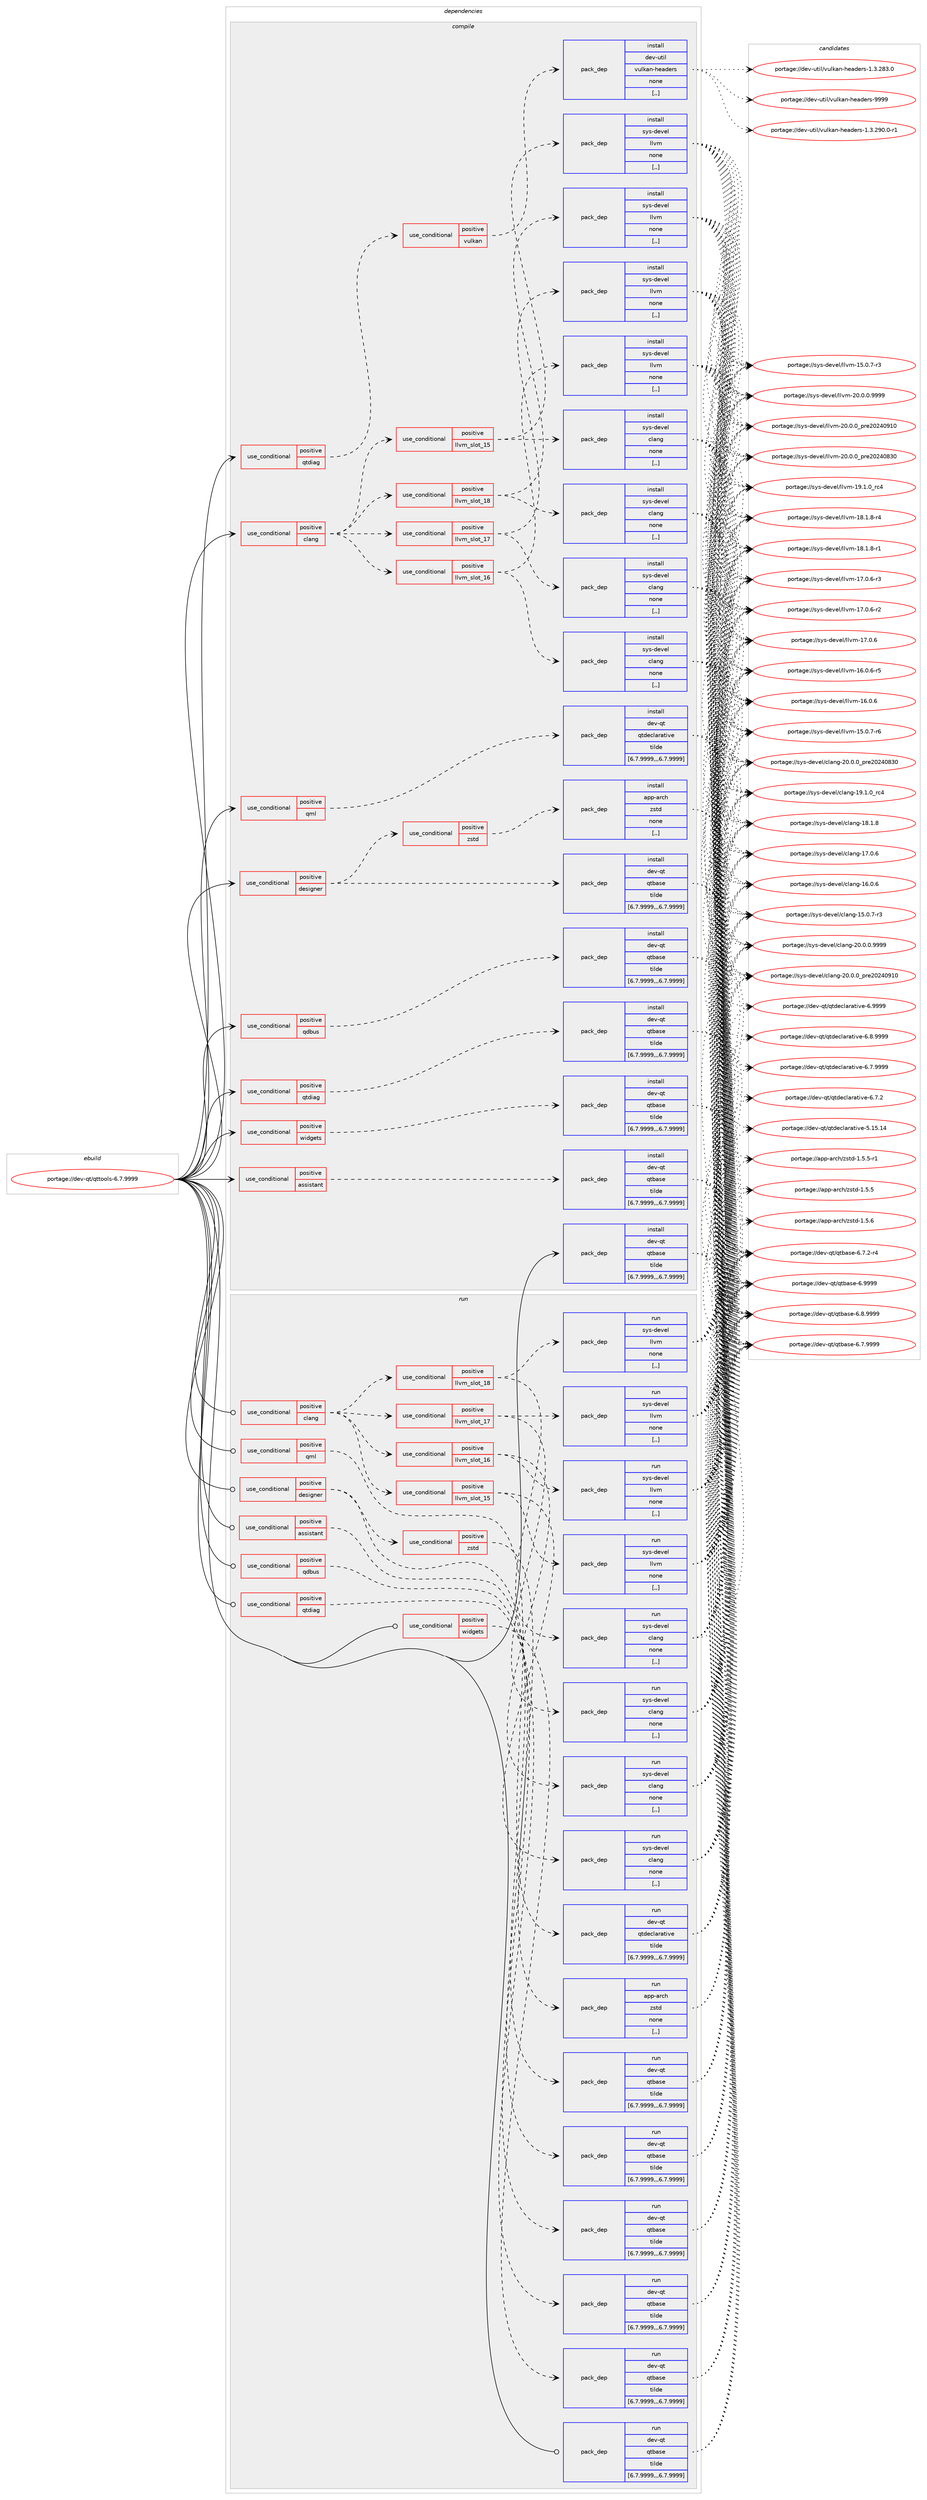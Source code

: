 digraph prolog {

# *************
# Graph options
# *************

newrank=true;
concentrate=true;
compound=true;
graph [rankdir=LR,fontname=Helvetica,fontsize=10,ranksep=1.5];#, ranksep=2.5, nodesep=0.2];
edge  [arrowhead=vee];
node  [fontname=Helvetica,fontsize=10];

# **********
# The ebuild
# **********

subgraph cluster_leftcol {
color=gray;
label=<<i>ebuild</i>>;
id [label="portage://dev-qt/qttools-6.7.9999", color=red, width=4, href="../dev-qt/qttools-6.7.9999.svg"];
}

# ****************
# The dependencies
# ****************

subgraph cluster_midcol {
color=gray;
label=<<i>dependencies</i>>;
subgraph cluster_compile {
fillcolor="#eeeeee";
style=filled;
label=<<i>compile</i>>;
subgraph cond173169 {
dependency666474 [label=<<TABLE BORDER="0" CELLBORDER="1" CELLSPACING="0" CELLPADDING="4"><TR><TD ROWSPAN="3" CELLPADDING="10">use_conditional</TD></TR><TR><TD>positive</TD></TR><TR><TD>assistant</TD></TR></TABLE>>, shape=none, color=red];
subgraph pack488438 {
dependency666475 [label=<<TABLE BORDER="0" CELLBORDER="1" CELLSPACING="0" CELLPADDING="4" WIDTH="220"><TR><TD ROWSPAN="6" CELLPADDING="30">pack_dep</TD></TR><TR><TD WIDTH="110">install</TD></TR><TR><TD>dev-qt</TD></TR><TR><TD>qtbase</TD></TR><TR><TD>tilde</TD></TR><TR><TD>[6.7.9999,,,6.7.9999]</TD></TR></TABLE>>, shape=none, color=blue];
}
dependency666474:e -> dependency666475:w [weight=20,style="dashed",arrowhead="vee"];
}
id:e -> dependency666474:w [weight=20,style="solid",arrowhead="vee"];
subgraph cond173170 {
dependency666476 [label=<<TABLE BORDER="0" CELLBORDER="1" CELLSPACING="0" CELLPADDING="4"><TR><TD ROWSPAN="3" CELLPADDING="10">use_conditional</TD></TR><TR><TD>positive</TD></TR><TR><TD>clang</TD></TR></TABLE>>, shape=none, color=red];
subgraph cond173171 {
dependency666477 [label=<<TABLE BORDER="0" CELLBORDER="1" CELLSPACING="0" CELLPADDING="4"><TR><TD ROWSPAN="3" CELLPADDING="10">use_conditional</TD></TR><TR><TD>positive</TD></TR><TR><TD>llvm_slot_15</TD></TR></TABLE>>, shape=none, color=red];
subgraph pack488439 {
dependency666478 [label=<<TABLE BORDER="0" CELLBORDER="1" CELLSPACING="0" CELLPADDING="4" WIDTH="220"><TR><TD ROWSPAN="6" CELLPADDING="30">pack_dep</TD></TR><TR><TD WIDTH="110">install</TD></TR><TR><TD>sys-devel</TD></TR><TR><TD>clang</TD></TR><TR><TD>none</TD></TR><TR><TD>[,,]</TD></TR></TABLE>>, shape=none, color=blue];
}
dependency666477:e -> dependency666478:w [weight=20,style="dashed",arrowhead="vee"];
subgraph pack488440 {
dependency666479 [label=<<TABLE BORDER="0" CELLBORDER="1" CELLSPACING="0" CELLPADDING="4" WIDTH="220"><TR><TD ROWSPAN="6" CELLPADDING="30">pack_dep</TD></TR><TR><TD WIDTH="110">install</TD></TR><TR><TD>sys-devel</TD></TR><TR><TD>llvm</TD></TR><TR><TD>none</TD></TR><TR><TD>[,,]</TD></TR></TABLE>>, shape=none, color=blue];
}
dependency666477:e -> dependency666479:w [weight=20,style="dashed",arrowhead="vee"];
}
dependency666476:e -> dependency666477:w [weight=20,style="dashed",arrowhead="vee"];
subgraph cond173172 {
dependency666480 [label=<<TABLE BORDER="0" CELLBORDER="1" CELLSPACING="0" CELLPADDING="4"><TR><TD ROWSPAN="3" CELLPADDING="10">use_conditional</TD></TR><TR><TD>positive</TD></TR><TR><TD>llvm_slot_16</TD></TR></TABLE>>, shape=none, color=red];
subgraph pack488441 {
dependency666481 [label=<<TABLE BORDER="0" CELLBORDER="1" CELLSPACING="0" CELLPADDING="4" WIDTH="220"><TR><TD ROWSPAN="6" CELLPADDING="30">pack_dep</TD></TR><TR><TD WIDTH="110">install</TD></TR><TR><TD>sys-devel</TD></TR><TR><TD>clang</TD></TR><TR><TD>none</TD></TR><TR><TD>[,,]</TD></TR></TABLE>>, shape=none, color=blue];
}
dependency666480:e -> dependency666481:w [weight=20,style="dashed",arrowhead="vee"];
subgraph pack488442 {
dependency666482 [label=<<TABLE BORDER="0" CELLBORDER="1" CELLSPACING="0" CELLPADDING="4" WIDTH="220"><TR><TD ROWSPAN="6" CELLPADDING="30">pack_dep</TD></TR><TR><TD WIDTH="110">install</TD></TR><TR><TD>sys-devel</TD></TR><TR><TD>llvm</TD></TR><TR><TD>none</TD></TR><TR><TD>[,,]</TD></TR></TABLE>>, shape=none, color=blue];
}
dependency666480:e -> dependency666482:w [weight=20,style="dashed",arrowhead="vee"];
}
dependency666476:e -> dependency666480:w [weight=20,style="dashed",arrowhead="vee"];
subgraph cond173173 {
dependency666483 [label=<<TABLE BORDER="0" CELLBORDER="1" CELLSPACING="0" CELLPADDING="4"><TR><TD ROWSPAN="3" CELLPADDING="10">use_conditional</TD></TR><TR><TD>positive</TD></TR><TR><TD>llvm_slot_17</TD></TR></TABLE>>, shape=none, color=red];
subgraph pack488443 {
dependency666484 [label=<<TABLE BORDER="0" CELLBORDER="1" CELLSPACING="0" CELLPADDING="4" WIDTH="220"><TR><TD ROWSPAN="6" CELLPADDING="30">pack_dep</TD></TR><TR><TD WIDTH="110">install</TD></TR><TR><TD>sys-devel</TD></TR><TR><TD>clang</TD></TR><TR><TD>none</TD></TR><TR><TD>[,,]</TD></TR></TABLE>>, shape=none, color=blue];
}
dependency666483:e -> dependency666484:w [weight=20,style="dashed",arrowhead="vee"];
subgraph pack488444 {
dependency666485 [label=<<TABLE BORDER="0" CELLBORDER="1" CELLSPACING="0" CELLPADDING="4" WIDTH="220"><TR><TD ROWSPAN="6" CELLPADDING="30">pack_dep</TD></TR><TR><TD WIDTH="110">install</TD></TR><TR><TD>sys-devel</TD></TR><TR><TD>llvm</TD></TR><TR><TD>none</TD></TR><TR><TD>[,,]</TD></TR></TABLE>>, shape=none, color=blue];
}
dependency666483:e -> dependency666485:w [weight=20,style="dashed",arrowhead="vee"];
}
dependency666476:e -> dependency666483:w [weight=20,style="dashed",arrowhead="vee"];
subgraph cond173174 {
dependency666486 [label=<<TABLE BORDER="0" CELLBORDER="1" CELLSPACING="0" CELLPADDING="4"><TR><TD ROWSPAN="3" CELLPADDING="10">use_conditional</TD></TR><TR><TD>positive</TD></TR><TR><TD>llvm_slot_18</TD></TR></TABLE>>, shape=none, color=red];
subgraph pack488445 {
dependency666487 [label=<<TABLE BORDER="0" CELLBORDER="1" CELLSPACING="0" CELLPADDING="4" WIDTH="220"><TR><TD ROWSPAN="6" CELLPADDING="30">pack_dep</TD></TR><TR><TD WIDTH="110">install</TD></TR><TR><TD>sys-devel</TD></TR><TR><TD>clang</TD></TR><TR><TD>none</TD></TR><TR><TD>[,,]</TD></TR></TABLE>>, shape=none, color=blue];
}
dependency666486:e -> dependency666487:w [weight=20,style="dashed",arrowhead="vee"];
subgraph pack488446 {
dependency666488 [label=<<TABLE BORDER="0" CELLBORDER="1" CELLSPACING="0" CELLPADDING="4" WIDTH="220"><TR><TD ROWSPAN="6" CELLPADDING="30">pack_dep</TD></TR><TR><TD WIDTH="110">install</TD></TR><TR><TD>sys-devel</TD></TR><TR><TD>llvm</TD></TR><TR><TD>none</TD></TR><TR><TD>[,,]</TD></TR></TABLE>>, shape=none, color=blue];
}
dependency666486:e -> dependency666488:w [weight=20,style="dashed",arrowhead="vee"];
}
dependency666476:e -> dependency666486:w [weight=20,style="dashed",arrowhead="vee"];
}
id:e -> dependency666476:w [weight=20,style="solid",arrowhead="vee"];
subgraph cond173175 {
dependency666489 [label=<<TABLE BORDER="0" CELLBORDER="1" CELLSPACING="0" CELLPADDING="4"><TR><TD ROWSPAN="3" CELLPADDING="10">use_conditional</TD></TR><TR><TD>positive</TD></TR><TR><TD>designer</TD></TR></TABLE>>, shape=none, color=red];
subgraph pack488447 {
dependency666490 [label=<<TABLE BORDER="0" CELLBORDER="1" CELLSPACING="0" CELLPADDING="4" WIDTH="220"><TR><TD ROWSPAN="6" CELLPADDING="30">pack_dep</TD></TR><TR><TD WIDTH="110">install</TD></TR><TR><TD>dev-qt</TD></TR><TR><TD>qtbase</TD></TR><TR><TD>tilde</TD></TR><TR><TD>[6.7.9999,,,6.7.9999]</TD></TR></TABLE>>, shape=none, color=blue];
}
dependency666489:e -> dependency666490:w [weight=20,style="dashed",arrowhead="vee"];
subgraph cond173176 {
dependency666491 [label=<<TABLE BORDER="0" CELLBORDER="1" CELLSPACING="0" CELLPADDING="4"><TR><TD ROWSPAN="3" CELLPADDING="10">use_conditional</TD></TR><TR><TD>positive</TD></TR><TR><TD>zstd</TD></TR></TABLE>>, shape=none, color=red];
subgraph pack488448 {
dependency666492 [label=<<TABLE BORDER="0" CELLBORDER="1" CELLSPACING="0" CELLPADDING="4" WIDTH="220"><TR><TD ROWSPAN="6" CELLPADDING="30">pack_dep</TD></TR><TR><TD WIDTH="110">install</TD></TR><TR><TD>app-arch</TD></TR><TR><TD>zstd</TD></TR><TR><TD>none</TD></TR><TR><TD>[,,]</TD></TR></TABLE>>, shape=none, color=blue];
}
dependency666491:e -> dependency666492:w [weight=20,style="dashed",arrowhead="vee"];
}
dependency666489:e -> dependency666491:w [weight=20,style="dashed",arrowhead="vee"];
}
id:e -> dependency666489:w [weight=20,style="solid",arrowhead="vee"];
subgraph cond173177 {
dependency666493 [label=<<TABLE BORDER="0" CELLBORDER="1" CELLSPACING="0" CELLPADDING="4"><TR><TD ROWSPAN="3" CELLPADDING="10">use_conditional</TD></TR><TR><TD>positive</TD></TR><TR><TD>qdbus</TD></TR></TABLE>>, shape=none, color=red];
subgraph pack488449 {
dependency666494 [label=<<TABLE BORDER="0" CELLBORDER="1" CELLSPACING="0" CELLPADDING="4" WIDTH="220"><TR><TD ROWSPAN="6" CELLPADDING="30">pack_dep</TD></TR><TR><TD WIDTH="110">install</TD></TR><TR><TD>dev-qt</TD></TR><TR><TD>qtbase</TD></TR><TR><TD>tilde</TD></TR><TR><TD>[6.7.9999,,,6.7.9999]</TD></TR></TABLE>>, shape=none, color=blue];
}
dependency666493:e -> dependency666494:w [weight=20,style="dashed",arrowhead="vee"];
}
id:e -> dependency666493:w [weight=20,style="solid",arrowhead="vee"];
subgraph cond173178 {
dependency666495 [label=<<TABLE BORDER="0" CELLBORDER="1" CELLSPACING="0" CELLPADDING="4"><TR><TD ROWSPAN="3" CELLPADDING="10">use_conditional</TD></TR><TR><TD>positive</TD></TR><TR><TD>qml</TD></TR></TABLE>>, shape=none, color=red];
subgraph pack488450 {
dependency666496 [label=<<TABLE BORDER="0" CELLBORDER="1" CELLSPACING="0" CELLPADDING="4" WIDTH="220"><TR><TD ROWSPAN="6" CELLPADDING="30">pack_dep</TD></TR><TR><TD WIDTH="110">install</TD></TR><TR><TD>dev-qt</TD></TR><TR><TD>qtdeclarative</TD></TR><TR><TD>tilde</TD></TR><TR><TD>[6.7.9999,,,6.7.9999]</TD></TR></TABLE>>, shape=none, color=blue];
}
dependency666495:e -> dependency666496:w [weight=20,style="dashed",arrowhead="vee"];
}
id:e -> dependency666495:w [weight=20,style="solid",arrowhead="vee"];
subgraph cond173179 {
dependency666497 [label=<<TABLE BORDER="0" CELLBORDER="1" CELLSPACING="0" CELLPADDING="4"><TR><TD ROWSPAN="3" CELLPADDING="10">use_conditional</TD></TR><TR><TD>positive</TD></TR><TR><TD>qtdiag</TD></TR></TABLE>>, shape=none, color=red];
subgraph cond173180 {
dependency666498 [label=<<TABLE BORDER="0" CELLBORDER="1" CELLSPACING="0" CELLPADDING="4"><TR><TD ROWSPAN="3" CELLPADDING="10">use_conditional</TD></TR><TR><TD>positive</TD></TR><TR><TD>vulkan</TD></TR></TABLE>>, shape=none, color=red];
subgraph pack488451 {
dependency666499 [label=<<TABLE BORDER="0" CELLBORDER="1" CELLSPACING="0" CELLPADDING="4" WIDTH="220"><TR><TD ROWSPAN="6" CELLPADDING="30">pack_dep</TD></TR><TR><TD WIDTH="110">install</TD></TR><TR><TD>dev-util</TD></TR><TR><TD>vulkan-headers</TD></TR><TR><TD>none</TD></TR><TR><TD>[,,]</TD></TR></TABLE>>, shape=none, color=blue];
}
dependency666498:e -> dependency666499:w [weight=20,style="dashed",arrowhead="vee"];
}
dependency666497:e -> dependency666498:w [weight=20,style="dashed",arrowhead="vee"];
}
id:e -> dependency666497:w [weight=20,style="solid",arrowhead="vee"];
subgraph cond173181 {
dependency666500 [label=<<TABLE BORDER="0" CELLBORDER="1" CELLSPACING="0" CELLPADDING="4"><TR><TD ROWSPAN="3" CELLPADDING="10">use_conditional</TD></TR><TR><TD>positive</TD></TR><TR><TD>qtdiag</TD></TR></TABLE>>, shape=none, color=red];
subgraph pack488452 {
dependency666501 [label=<<TABLE BORDER="0" CELLBORDER="1" CELLSPACING="0" CELLPADDING="4" WIDTH="220"><TR><TD ROWSPAN="6" CELLPADDING="30">pack_dep</TD></TR><TR><TD WIDTH="110">install</TD></TR><TR><TD>dev-qt</TD></TR><TR><TD>qtbase</TD></TR><TR><TD>tilde</TD></TR><TR><TD>[6.7.9999,,,6.7.9999]</TD></TR></TABLE>>, shape=none, color=blue];
}
dependency666500:e -> dependency666501:w [weight=20,style="dashed",arrowhead="vee"];
}
id:e -> dependency666500:w [weight=20,style="solid",arrowhead="vee"];
subgraph cond173182 {
dependency666502 [label=<<TABLE BORDER="0" CELLBORDER="1" CELLSPACING="0" CELLPADDING="4"><TR><TD ROWSPAN="3" CELLPADDING="10">use_conditional</TD></TR><TR><TD>positive</TD></TR><TR><TD>widgets</TD></TR></TABLE>>, shape=none, color=red];
subgraph pack488453 {
dependency666503 [label=<<TABLE BORDER="0" CELLBORDER="1" CELLSPACING="0" CELLPADDING="4" WIDTH="220"><TR><TD ROWSPAN="6" CELLPADDING="30">pack_dep</TD></TR><TR><TD WIDTH="110">install</TD></TR><TR><TD>dev-qt</TD></TR><TR><TD>qtbase</TD></TR><TR><TD>tilde</TD></TR><TR><TD>[6.7.9999,,,6.7.9999]</TD></TR></TABLE>>, shape=none, color=blue];
}
dependency666502:e -> dependency666503:w [weight=20,style="dashed",arrowhead="vee"];
}
id:e -> dependency666502:w [weight=20,style="solid",arrowhead="vee"];
subgraph pack488454 {
dependency666504 [label=<<TABLE BORDER="0" CELLBORDER="1" CELLSPACING="0" CELLPADDING="4" WIDTH="220"><TR><TD ROWSPAN="6" CELLPADDING="30">pack_dep</TD></TR><TR><TD WIDTH="110">install</TD></TR><TR><TD>dev-qt</TD></TR><TR><TD>qtbase</TD></TR><TR><TD>tilde</TD></TR><TR><TD>[6.7.9999,,,6.7.9999]</TD></TR></TABLE>>, shape=none, color=blue];
}
id:e -> dependency666504:w [weight=20,style="solid",arrowhead="vee"];
}
subgraph cluster_compileandrun {
fillcolor="#eeeeee";
style=filled;
label=<<i>compile and run</i>>;
}
subgraph cluster_run {
fillcolor="#eeeeee";
style=filled;
label=<<i>run</i>>;
subgraph cond173183 {
dependency666505 [label=<<TABLE BORDER="0" CELLBORDER="1" CELLSPACING="0" CELLPADDING="4"><TR><TD ROWSPAN="3" CELLPADDING="10">use_conditional</TD></TR><TR><TD>positive</TD></TR><TR><TD>assistant</TD></TR></TABLE>>, shape=none, color=red];
subgraph pack488455 {
dependency666506 [label=<<TABLE BORDER="0" CELLBORDER="1" CELLSPACING="0" CELLPADDING="4" WIDTH="220"><TR><TD ROWSPAN="6" CELLPADDING="30">pack_dep</TD></TR><TR><TD WIDTH="110">run</TD></TR><TR><TD>dev-qt</TD></TR><TR><TD>qtbase</TD></TR><TR><TD>tilde</TD></TR><TR><TD>[6.7.9999,,,6.7.9999]</TD></TR></TABLE>>, shape=none, color=blue];
}
dependency666505:e -> dependency666506:w [weight=20,style="dashed",arrowhead="vee"];
}
id:e -> dependency666505:w [weight=20,style="solid",arrowhead="odot"];
subgraph cond173184 {
dependency666507 [label=<<TABLE BORDER="0" CELLBORDER="1" CELLSPACING="0" CELLPADDING="4"><TR><TD ROWSPAN="3" CELLPADDING="10">use_conditional</TD></TR><TR><TD>positive</TD></TR><TR><TD>clang</TD></TR></TABLE>>, shape=none, color=red];
subgraph cond173185 {
dependency666508 [label=<<TABLE BORDER="0" CELLBORDER="1" CELLSPACING="0" CELLPADDING="4"><TR><TD ROWSPAN="3" CELLPADDING="10">use_conditional</TD></TR><TR><TD>positive</TD></TR><TR><TD>llvm_slot_15</TD></TR></TABLE>>, shape=none, color=red];
subgraph pack488456 {
dependency666509 [label=<<TABLE BORDER="0" CELLBORDER="1" CELLSPACING="0" CELLPADDING="4" WIDTH="220"><TR><TD ROWSPAN="6" CELLPADDING="30">pack_dep</TD></TR><TR><TD WIDTH="110">run</TD></TR><TR><TD>sys-devel</TD></TR><TR><TD>clang</TD></TR><TR><TD>none</TD></TR><TR><TD>[,,]</TD></TR></TABLE>>, shape=none, color=blue];
}
dependency666508:e -> dependency666509:w [weight=20,style="dashed",arrowhead="vee"];
subgraph pack488457 {
dependency666510 [label=<<TABLE BORDER="0" CELLBORDER="1" CELLSPACING="0" CELLPADDING="4" WIDTH="220"><TR><TD ROWSPAN="6" CELLPADDING="30">pack_dep</TD></TR><TR><TD WIDTH="110">run</TD></TR><TR><TD>sys-devel</TD></TR><TR><TD>llvm</TD></TR><TR><TD>none</TD></TR><TR><TD>[,,]</TD></TR></TABLE>>, shape=none, color=blue];
}
dependency666508:e -> dependency666510:w [weight=20,style="dashed",arrowhead="vee"];
}
dependency666507:e -> dependency666508:w [weight=20,style="dashed",arrowhead="vee"];
subgraph cond173186 {
dependency666511 [label=<<TABLE BORDER="0" CELLBORDER="1" CELLSPACING="0" CELLPADDING="4"><TR><TD ROWSPAN="3" CELLPADDING="10">use_conditional</TD></TR><TR><TD>positive</TD></TR><TR><TD>llvm_slot_16</TD></TR></TABLE>>, shape=none, color=red];
subgraph pack488458 {
dependency666512 [label=<<TABLE BORDER="0" CELLBORDER="1" CELLSPACING="0" CELLPADDING="4" WIDTH="220"><TR><TD ROWSPAN="6" CELLPADDING="30">pack_dep</TD></TR><TR><TD WIDTH="110">run</TD></TR><TR><TD>sys-devel</TD></TR><TR><TD>clang</TD></TR><TR><TD>none</TD></TR><TR><TD>[,,]</TD></TR></TABLE>>, shape=none, color=blue];
}
dependency666511:e -> dependency666512:w [weight=20,style="dashed",arrowhead="vee"];
subgraph pack488459 {
dependency666513 [label=<<TABLE BORDER="0" CELLBORDER="1" CELLSPACING="0" CELLPADDING="4" WIDTH="220"><TR><TD ROWSPAN="6" CELLPADDING="30">pack_dep</TD></TR><TR><TD WIDTH="110">run</TD></TR><TR><TD>sys-devel</TD></TR><TR><TD>llvm</TD></TR><TR><TD>none</TD></TR><TR><TD>[,,]</TD></TR></TABLE>>, shape=none, color=blue];
}
dependency666511:e -> dependency666513:w [weight=20,style="dashed",arrowhead="vee"];
}
dependency666507:e -> dependency666511:w [weight=20,style="dashed",arrowhead="vee"];
subgraph cond173187 {
dependency666514 [label=<<TABLE BORDER="0" CELLBORDER="1" CELLSPACING="0" CELLPADDING="4"><TR><TD ROWSPAN="3" CELLPADDING="10">use_conditional</TD></TR><TR><TD>positive</TD></TR><TR><TD>llvm_slot_17</TD></TR></TABLE>>, shape=none, color=red];
subgraph pack488460 {
dependency666515 [label=<<TABLE BORDER="0" CELLBORDER="1" CELLSPACING="0" CELLPADDING="4" WIDTH="220"><TR><TD ROWSPAN="6" CELLPADDING="30">pack_dep</TD></TR><TR><TD WIDTH="110">run</TD></TR><TR><TD>sys-devel</TD></TR><TR><TD>clang</TD></TR><TR><TD>none</TD></TR><TR><TD>[,,]</TD></TR></TABLE>>, shape=none, color=blue];
}
dependency666514:e -> dependency666515:w [weight=20,style="dashed",arrowhead="vee"];
subgraph pack488461 {
dependency666516 [label=<<TABLE BORDER="0" CELLBORDER="1" CELLSPACING="0" CELLPADDING="4" WIDTH="220"><TR><TD ROWSPAN="6" CELLPADDING="30">pack_dep</TD></TR><TR><TD WIDTH="110">run</TD></TR><TR><TD>sys-devel</TD></TR><TR><TD>llvm</TD></TR><TR><TD>none</TD></TR><TR><TD>[,,]</TD></TR></TABLE>>, shape=none, color=blue];
}
dependency666514:e -> dependency666516:w [weight=20,style="dashed",arrowhead="vee"];
}
dependency666507:e -> dependency666514:w [weight=20,style="dashed",arrowhead="vee"];
subgraph cond173188 {
dependency666517 [label=<<TABLE BORDER="0" CELLBORDER="1" CELLSPACING="0" CELLPADDING="4"><TR><TD ROWSPAN="3" CELLPADDING="10">use_conditional</TD></TR><TR><TD>positive</TD></TR><TR><TD>llvm_slot_18</TD></TR></TABLE>>, shape=none, color=red];
subgraph pack488462 {
dependency666518 [label=<<TABLE BORDER="0" CELLBORDER="1" CELLSPACING="0" CELLPADDING="4" WIDTH="220"><TR><TD ROWSPAN="6" CELLPADDING="30">pack_dep</TD></TR><TR><TD WIDTH="110">run</TD></TR><TR><TD>sys-devel</TD></TR><TR><TD>clang</TD></TR><TR><TD>none</TD></TR><TR><TD>[,,]</TD></TR></TABLE>>, shape=none, color=blue];
}
dependency666517:e -> dependency666518:w [weight=20,style="dashed",arrowhead="vee"];
subgraph pack488463 {
dependency666519 [label=<<TABLE BORDER="0" CELLBORDER="1" CELLSPACING="0" CELLPADDING="4" WIDTH="220"><TR><TD ROWSPAN="6" CELLPADDING="30">pack_dep</TD></TR><TR><TD WIDTH="110">run</TD></TR><TR><TD>sys-devel</TD></TR><TR><TD>llvm</TD></TR><TR><TD>none</TD></TR><TR><TD>[,,]</TD></TR></TABLE>>, shape=none, color=blue];
}
dependency666517:e -> dependency666519:w [weight=20,style="dashed",arrowhead="vee"];
}
dependency666507:e -> dependency666517:w [weight=20,style="dashed",arrowhead="vee"];
}
id:e -> dependency666507:w [weight=20,style="solid",arrowhead="odot"];
subgraph cond173189 {
dependency666520 [label=<<TABLE BORDER="0" CELLBORDER="1" CELLSPACING="0" CELLPADDING="4"><TR><TD ROWSPAN="3" CELLPADDING="10">use_conditional</TD></TR><TR><TD>positive</TD></TR><TR><TD>designer</TD></TR></TABLE>>, shape=none, color=red];
subgraph pack488464 {
dependency666521 [label=<<TABLE BORDER="0" CELLBORDER="1" CELLSPACING="0" CELLPADDING="4" WIDTH="220"><TR><TD ROWSPAN="6" CELLPADDING="30">pack_dep</TD></TR><TR><TD WIDTH="110">run</TD></TR><TR><TD>dev-qt</TD></TR><TR><TD>qtbase</TD></TR><TR><TD>tilde</TD></TR><TR><TD>[6.7.9999,,,6.7.9999]</TD></TR></TABLE>>, shape=none, color=blue];
}
dependency666520:e -> dependency666521:w [weight=20,style="dashed",arrowhead="vee"];
subgraph cond173190 {
dependency666522 [label=<<TABLE BORDER="0" CELLBORDER="1" CELLSPACING="0" CELLPADDING="4"><TR><TD ROWSPAN="3" CELLPADDING="10">use_conditional</TD></TR><TR><TD>positive</TD></TR><TR><TD>zstd</TD></TR></TABLE>>, shape=none, color=red];
subgraph pack488465 {
dependency666523 [label=<<TABLE BORDER="0" CELLBORDER="1" CELLSPACING="0" CELLPADDING="4" WIDTH="220"><TR><TD ROWSPAN="6" CELLPADDING="30">pack_dep</TD></TR><TR><TD WIDTH="110">run</TD></TR><TR><TD>app-arch</TD></TR><TR><TD>zstd</TD></TR><TR><TD>none</TD></TR><TR><TD>[,,]</TD></TR></TABLE>>, shape=none, color=blue];
}
dependency666522:e -> dependency666523:w [weight=20,style="dashed",arrowhead="vee"];
}
dependency666520:e -> dependency666522:w [weight=20,style="dashed",arrowhead="vee"];
}
id:e -> dependency666520:w [weight=20,style="solid",arrowhead="odot"];
subgraph cond173191 {
dependency666524 [label=<<TABLE BORDER="0" CELLBORDER="1" CELLSPACING="0" CELLPADDING="4"><TR><TD ROWSPAN="3" CELLPADDING="10">use_conditional</TD></TR><TR><TD>positive</TD></TR><TR><TD>qdbus</TD></TR></TABLE>>, shape=none, color=red];
subgraph pack488466 {
dependency666525 [label=<<TABLE BORDER="0" CELLBORDER="1" CELLSPACING="0" CELLPADDING="4" WIDTH="220"><TR><TD ROWSPAN="6" CELLPADDING="30">pack_dep</TD></TR><TR><TD WIDTH="110">run</TD></TR><TR><TD>dev-qt</TD></TR><TR><TD>qtbase</TD></TR><TR><TD>tilde</TD></TR><TR><TD>[6.7.9999,,,6.7.9999]</TD></TR></TABLE>>, shape=none, color=blue];
}
dependency666524:e -> dependency666525:w [weight=20,style="dashed",arrowhead="vee"];
}
id:e -> dependency666524:w [weight=20,style="solid",arrowhead="odot"];
subgraph cond173192 {
dependency666526 [label=<<TABLE BORDER="0" CELLBORDER="1" CELLSPACING="0" CELLPADDING="4"><TR><TD ROWSPAN="3" CELLPADDING="10">use_conditional</TD></TR><TR><TD>positive</TD></TR><TR><TD>qml</TD></TR></TABLE>>, shape=none, color=red];
subgraph pack488467 {
dependency666527 [label=<<TABLE BORDER="0" CELLBORDER="1" CELLSPACING="0" CELLPADDING="4" WIDTH="220"><TR><TD ROWSPAN="6" CELLPADDING="30">pack_dep</TD></TR><TR><TD WIDTH="110">run</TD></TR><TR><TD>dev-qt</TD></TR><TR><TD>qtdeclarative</TD></TR><TR><TD>tilde</TD></TR><TR><TD>[6.7.9999,,,6.7.9999]</TD></TR></TABLE>>, shape=none, color=blue];
}
dependency666526:e -> dependency666527:w [weight=20,style="dashed",arrowhead="vee"];
}
id:e -> dependency666526:w [weight=20,style="solid",arrowhead="odot"];
subgraph cond173193 {
dependency666528 [label=<<TABLE BORDER="0" CELLBORDER="1" CELLSPACING="0" CELLPADDING="4"><TR><TD ROWSPAN="3" CELLPADDING="10">use_conditional</TD></TR><TR><TD>positive</TD></TR><TR><TD>qtdiag</TD></TR></TABLE>>, shape=none, color=red];
subgraph pack488468 {
dependency666529 [label=<<TABLE BORDER="0" CELLBORDER="1" CELLSPACING="0" CELLPADDING="4" WIDTH="220"><TR><TD ROWSPAN="6" CELLPADDING="30">pack_dep</TD></TR><TR><TD WIDTH="110">run</TD></TR><TR><TD>dev-qt</TD></TR><TR><TD>qtbase</TD></TR><TR><TD>tilde</TD></TR><TR><TD>[6.7.9999,,,6.7.9999]</TD></TR></TABLE>>, shape=none, color=blue];
}
dependency666528:e -> dependency666529:w [weight=20,style="dashed",arrowhead="vee"];
}
id:e -> dependency666528:w [weight=20,style="solid",arrowhead="odot"];
subgraph cond173194 {
dependency666530 [label=<<TABLE BORDER="0" CELLBORDER="1" CELLSPACING="0" CELLPADDING="4"><TR><TD ROWSPAN="3" CELLPADDING="10">use_conditional</TD></TR><TR><TD>positive</TD></TR><TR><TD>widgets</TD></TR></TABLE>>, shape=none, color=red];
subgraph pack488469 {
dependency666531 [label=<<TABLE BORDER="0" CELLBORDER="1" CELLSPACING="0" CELLPADDING="4" WIDTH="220"><TR><TD ROWSPAN="6" CELLPADDING="30">pack_dep</TD></TR><TR><TD WIDTH="110">run</TD></TR><TR><TD>dev-qt</TD></TR><TR><TD>qtbase</TD></TR><TR><TD>tilde</TD></TR><TR><TD>[6.7.9999,,,6.7.9999]</TD></TR></TABLE>>, shape=none, color=blue];
}
dependency666530:e -> dependency666531:w [weight=20,style="dashed",arrowhead="vee"];
}
id:e -> dependency666530:w [weight=20,style="solid",arrowhead="odot"];
subgraph pack488470 {
dependency666532 [label=<<TABLE BORDER="0" CELLBORDER="1" CELLSPACING="0" CELLPADDING="4" WIDTH="220"><TR><TD ROWSPAN="6" CELLPADDING="30">pack_dep</TD></TR><TR><TD WIDTH="110">run</TD></TR><TR><TD>dev-qt</TD></TR><TR><TD>qtbase</TD></TR><TR><TD>tilde</TD></TR><TR><TD>[6.7.9999,,,6.7.9999]</TD></TR></TABLE>>, shape=none, color=blue];
}
id:e -> dependency666532:w [weight=20,style="solid",arrowhead="odot"];
}
}

# **************
# The candidates
# **************

subgraph cluster_choices {
rank=same;
color=gray;
label=<<i>candidates</i>>;

subgraph choice488438 {
color=black;
nodesep=1;
choice1001011184511311647113116989711510145544657575757 [label="portage://dev-qt/qtbase-6.9999", color=red, width=4,href="../dev-qt/qtbase-6.9999.svg"];
choice10010111845113116471131169897115101455446564657575757 [label="portage://dev-qt/qtbase-6.8.9999", color=red, width=4,href="../dev-qt/qtbase-6.8.9999.svg"];
choice10010111845113116471131169897115101455446554657575757 [label="portage://dev-qt/qtbase-6.7.9999", color=red, width=4,href="../dev-qt/qtbase-6.7.9999.svg"];
choice100101118451131164711311698971151014554465546504511452 [label="portage://dev-qt/qtbase-6.7.2-r4", color=red, width=4,href="../dev-qt/qtbase-6.7.2-r4.svg"];
dependency666475:e -> choice1001011184511311647113116989711510145544657575757:w [style=dotted,weight="100"];
dependency666475:e -> choice10010111845113116471131169897115101455446564657575757:w [style=dotted,weight="100"];
dependency666475:e -> choice10010111845113116471131169897115101455446554657575757:w [style=dotted,weight="100"];
dependency666475:e -> choice100101118451131164711311698971151014554465546504511452:w [style=dotted,weight="100"];
}
subgraph choice488439 {
color=black;
nodesep=1;
choice11512111545100101118101108479910897110103455048464846484657575757 [label="portage://sys-devel/clang-20.0.0.9999", color=red, width=4,href="../sys-devel/clang-20.0.0.9999.svg"];
choice1151211154510010111810110847991089711010345504846484648951121141015048505248574948 [label="portage://sys-devel/clang-20.0.0_pre20240910", color=red, width=4,href="../sys-devel/clang-20.0.0_pre20240910.svg"];
choice1151211154510010111810110847991089711010345504846484648951121141015048505248565148 [label="portage://sys-devel/clang-20.0.0_pre20240830", color=red, width=4,href="../sys-devel/clang-20.0.0_pre20240830.svg"];
choice1151211154510010111810110847991089711010345495746494648951149952 [label="portage://sys-devel/clang-19.1.0_rc4", color=red, width=4,href="../sys-devel/clang-19.1.0_rc4.svg"];
choice1151211154510010111810110847991089711010345495646494656 [label="portage://sys-devel/clang-18.1.8", color=red, width=4,href="../sys-devel/clang-18.1.8.svg"];
choice1151211154510010111810110847991089711010345495546484654 [label="portage://sys-devel/clang-17.0.6", color=red, width=4,href="../sys-devel/clang-17.0.6.svg"];
choice1151211154510010111810110847991089711010345495446484654 [label="portage://sys-devel/clang-16.0.6", color=red, width=4,href="../sys-devel/clang-16.0.6.svg"];
choice11512111545100101118101108479910897110103454953464846554511451 [label="portage://sys-devel/clang-15.0.7-r3", color=red, width=4,href="../sys-devel/clang-15.0.7-r3.svg"];
dependency666478:e -> choice11512111545100101118101108479910897110103455048464846484657575757:w [style=dotted,weight="100"];
dependency666478:e -> choice1151211154510010111810110847991089711010345504846484648951121141015048505248574948:w [style=dotted,weight="100"];
dependency666478:e -> choice1151211154510010111810110847991089711010345504846484648951121141015048505248565148:w [style=dotted,weight="100"];
dependency666478:e -> choice1151211154510010111810110847991089711010345495746494648951149952:w [style=dotted,weight="100"];
dependency666478:e -> choice1151211154510010111810110847991089711010345495646494656:w [style=dotted,weight="100"];
dependency666478:e -> choice1151211154510010111810110847991089711010345495546484654:w [style=dotted,weight="100"];
dependency666478:e -> choice1151211154510010111810110847991089711010345495446484654:w [style=dotted,weight="100"];
dependency666478:e -> choice11512111545100101118101108479910897110103454953464846554511451:w [style=dotted,weight="100"];
}
subgraph choice488440 {
color=black;
nodesep=1;
choice1151211154510010111810110847108108118109455048464846484657575757 [label="portage://sys-devel/llvm-20.0.0.9999", color=red, width=4,href="../sys-devel/llvm-20.0.0.9999.svg"];
choice115121115451001011181011084710810811810945504846484648951121141015048505248574948 [label="portage://sys-devel/llvm-20.0.0_pre20240910", color=red, width=4,href="../sys-devel/llvm-20.0.0_pre20240910.svg"];
choice115121115451001011181011084710810811810945504846484648951121141015048505248565148 [label="portage://sys-devel/llvm-20.0.0_pre20240830", color=red, width=4,href="../sys-devel/llvm-20.0.0_pre20240830.svg"];
choice115121115451001011181011084710810811810945495746494648951149952 [label="portage://sys-devel/llvm-19.1.0_rc4", color=red, width=4,href="../sys-devel/llvm-19.1.0_rc4.svg"];
choice1151211154510010111810110847108108118109454956464946564511452 [label="portage://sys-devel/llvm-18.1.8-r4", color=red, width=4,href="../sys-devel/llvm-18.1.8-r4.svg"];
choice1151211154510010111810110847108108118109454956464946564511449 [label="portage://sys-devel/llvm-18.1.8-r1", color=red, width=4,href="../sys-devel/llvm-18.1.8-r1.svg"];
choice1151211154510010111810110847108108118109454955464846544511451 [label="portage://sys-devel/llvm-17.0.6-r3", color=red, width=4,href="../sys-devel/llvm-17.0.6-r3.svg"];
choice1151211154510010111810110847108108118109454955464846544511450 [label="portage://sys-devel/llvm-17.0.6-r2", color=red, width=4,href="../sys-devel/llvm-17.0.6-r2.svg"];
choice115121115451001011181011084710810811810945495546484654 [label="portage://sys-devel/llvm-17.0.6", color=red, width=4,href="../sys-devel/llvm-17.0.6.svg"];
choice1151211154510010111810110847108108118109454954464846544511453 [label="portage://sys-devel/llvm-16.0.6-r5", color=red, width=4,href="../sys-devel/llvm-16.0.6-r5.svg"];
choice115121115451001011181011084710810811810945495446484654 [label="portage://sys-devel/llvm-16.0.6", color=red, width=4,href="../sys-devel/llvm-16.0.6.svg"];
choice1151211154510010111810110847108108118109454953464846554511454 [label="portage://sys-devel/llvm-15.0.7-r6", color=red, width=4,href="../sys-devel/llvm-15.0.7-r6.svg"];
choice1151211154510010111810110847108108118109454953464846554511451 [label="portage://sys-devel/llvm-15.0.7-r3", color=red, width=4,href="../sys-devel/llvm-15.0.7-r3.svg"];
dependency666479:e -> choice1151211154510010111810110847108108118109455048464846484657575757:w [style=dotted,weight="100"];
dependency666479:e -> choice115121115451001011181011084710810811810945504846484648951121141015048505248574948:w [style=dotted,weight="100"];
dependency666479:e -> choice115121115451001011181011084710810811810945504846484648951121141015048505248565148:w [style=dotted,weight="100"];
dependency666479:e -> choice115121115451001011181011084710810811810945495746494648951149952:w [style=dotted,weight="100"];
dependency666479:e -> choice1151211154510010111810110847108108118109454956464946564511452:w [style=dotted,weight="100"];
dependency666479:e -> choice1151211154510010111810110847108108118109454956464946564511449:w [style=dotted,weight="100"];
dependency666479:e -> choice1151211154510010111810110847108108118109454955464846544511451:w [style=dotted,weight="100"];
dependency666479:e -> choice1151211154510010111810110847108108118109454955464846544511450:w [style=dotted,weight="100"];
dependency666479:e -> choice115121115451001011181011084710810811810945495546484654:w [style=dotted,weight="100"];
dependency666479:e -> choice1151211154510010111810110847108108118109454954464846544511453:w [style=dotted,weight="100"];
dependency666479:e -> choice115121115451001011181011084710810811810945495446484654:w [style=dotted,weight="100"];
dependency666479:e -> choice1151211154510010111810110847108108118109454953464846554511454:w [style=dotted,weight="100"];
dependency666479:e -> choice1151211154510010111810110847108108118109454953464846554511451:w [style=dotted,weight="100"];
}
subgraph choice488441 {
color=black;
nodesep=1;
choice11512111545100101118101108479910897110103455048464846484657575757 [label="portage://sys-devel/clang-20.0.0.9999", color=red, width=4,href="../sys-devel/clang-20.0.0.9999.svg"];
choice1151211154510010111810110847991089711010345504846484648951121141015048505248574948 [label="portage://sys-devel/clang-20.0.0_pre20240910", color=red, width=4,href="../sys-devel/clang-20.0.0_pre20240910.svg"];
choice1151211154510010111810110847991089711010345504846484648951121141015048505248565148 [label="portage://sys-devel/clang-20.0.0_pre20240830", color=red, width=4,href="../sys-devel/clang-20.0.0_pre20240830.svg"];
choice1151211154510010111810110847991089711010345495746494648951149952 [label="portage://sys-devel/clang-19.1.0_rc4", color=red, width=4,href="../sys-devel/clang-19.1.0_rc4.svg"];
choice1151211154510010111810110847991089711010345495646494656 [label="portage://sys-devel/clang-18.1.8", color=red, width=4,href="../sys-devel/clang-18.1.8.svg"];
choice1151211154510010111810110847991089711010345495546484654 [label="portage://sys-devel/clang-17.0.6", color=red, width=4,href="../sys-devel/clang-17.0.6.svg"];
choice1151211154510010111810110847991089711010345495446484654 [label="portage://sys-devel/clang-16.0.6", color=red, width=4,href="../sys-devel/clang-16.0.6.svg"];
choice11512111545100101118101108479910897110103454953464846554511451 [label="portage://sys-devel/clang-15.0.7-r3", color=red, width=4,href="../sys-devel/clang-15.0.7-r3.svg"];
dependency666481:e -> choice11512111545100101118101108479910897110103455048464846484657575757:w [style=dotted,weight="100"];
dependency666481:e -> choice1151211154510010111810110847991089711010345504846484648951121141015048505248574948:w [style=dotted,weight="100"];
dependency666481:e -> choice1151211154510010111810110847991089711010345504846484648951121141015048505248565148:w [style=dotted,weight="100"];
dependency666481:e -> choice1151211154510010111810110847991089711010345495746494648951149952:w [style=dotted,weight="100"];
dependency666481:e -> choice1151211154510010111810110847991089711010345495646494656:w [style=dotted,weight="100"];
dependency666481:e -> choice1151211154510010111810110847991089711010345495546484654:w [style=dotted,weight="100"];
dependency666481:e -> choice1151211154510010111810110847991089711010345495446484654:w [style=dotted,weight="100"];
dependency666481:e -> choice11512111545100101118101108479910897110103454953464846554511451:w [style=dotted,weight="100"];
}
subgraph choice488442 {
color=black;
nodesep=1;
choice1151211154510010111810110847108108118109455048464846484657575757 [label="portage://sys-devel/llvm-20.0.0.9999", color=red, width=4,href="../sys-devel/llvm-20.0.0.9999.svg"];
choice115121115451001011181011084710810811810945504846484648951121141015048505248574948 [label="portage://sys-devel/llvm-20.0.0_pre20240910", color=red, width=4,href="../sys-devel/llvm-20.0.0_pre20240910.svg"];
choice115121115451001011181011084710810811810945504846484648951121141015048505248565148 [label="portage://sys-devel/llvm-20.0.0_pre20240830", color=red, width=4,href="../sys-devel/llvm-20.0.0_pre20240830.svg"];
choice115121115451001011181011084710810811810945495746494648951149952 [label="portage://sys-devel/llvm-19.1.0_rc4", color=red, width=4,href="../sys-devel/llvm-19.1.0_rc4.svg"];
choice1151211154510010111810110847108108118109454956464946564511452 [label="portage://sys-devel/llvm-18.1.8-r4", color=red, width=4,href="../sys-devel/llvm-18.1.8-r4.svg"];
choice1151211154510010111810110847108108118109454956464946564511449 [label="portage://sys-devel/llvm-18.1.8-r1", color=red, width=4,href="../sys-devel/llvm-18.1.8-r1.svg"];
choice1151211154510010111810110847108108118109454955464846544511451 [label="portage://sys-devel/llvm-17.0.6-r3", color=red, width=4,href="../sys-devel/llvm-17.0.6-r3.svg"];
choice1151211154510010111810110847108108118109454955464846544511450 [label="portage://sys-devel/llvm-17.0.6-r2", color=red, width=4,href="../sys-devel/llvm-17.0.6-r2.svg"];
choice115121115451001011181011084710810811810945495546484654 [label="portage://sys-devel/llvm-17.0.6", color=red, width=4,href="../sys-devel/llvm-17.0.6.svg"];
choice1151211154510010111810110847108108118109454954464846544511453 [label="portage://sys-devel/llvm-16.0.6-r5", color=red, width=4,href="../sys-devel/llvm-16.0.6-r5.svg"];
choice115121115451001011181011084710810811810945495446484654 [label="portage://sys-devel/llvm-16.0.6", color=red, width=4,href="../sys-devel/llvm-16.0.6.svg"];
choice1151211154510010111810110847108108118109454953464846554511454 [label="portage://sys-devel/llvm-15.0.7-r6", color=red, width=4,href="../sys-devel/llvm-15.0.7-r6.svg"];
choice1151211154510010111810110847108108118109454953464846554511451 [label="portage://sys-devel/llvm-15.0.7-r3", color=red, width=4,href="../sys-devel/llvm-15.0.7-r3.svg"];
dependency666482:e -> choice1151211154510010111810110847108108118109455048464846484657575757:w [style=dotted,weight="100"];
dependency666482:e -> choice115121115451001011181011084710810811810945504846484648951121141015048505248574948:w [style=dotted,weight="100"];
dependency666482:e -> choice115121115451001011181011084710810811810945504846484648951121141015048505248565148:w [style=dotted,weight="100"];
dependency666482:e -> choice115121115451001011181011084710810811810945495746494648951149952:w [style=dotted,weight="100"];
dependency666482:e -> choice1151211154510010111810110847108108118109454956464946564511452:w [style=dotted,weight="100"];
dependency666482:e -> choice1151211154510010111810110847108108118109454956464946564511449:w [style=dotted,weight="100"];
dependency666482:e -> choice1151211154510010111810110847108108118109454955464846544511451:w [style=dotted,weight="100"];
dependency666482:e -> choice1151211154510010111810110847108108118109454955464846544511450:w [style=dotted,weight="100"];
dependency666482:e -> choice115121115451001011181011084710810811810945495546484654:w [style=dotted,weight="100"];
dependency666482:e -> choice1151211154510010111810110847108108118109454954464846544511453:w [style=dotted,weight="100"];
dependency666482:e -> choice115121115451001011181011084710810811810945495446484654:w [style=dotted,weight="100"];
dependency666482:e -> choice1151211154510010111810110847108108118109454953464846554511454:w [style=dotted,weight="100"];
dependency666482:e -> choice1151211154510010111810110847108108118109454953464846554511451:w [style=dotted,weight="100"];
}
subgraph choice488443 {
color=black;
nodesep=1;
choice11512111545100101118101108479910897110103455048464846484657575757 [label="portage://sys-devel/clang-20.0.0.9999", color=red, width=4,href="../sys-devel/clang-20.0.0.9999.svg"];
choice1151211154510010111810110847991089711010345504846484648951121141015048505248574948 [label="portage://sys-devel/clang-20.0.0_pre20240910", color=red, width=4,href="../sys-devel/clang-20.0.0_pre20240910.svg"];
choice1151211154510010111810110847991089711010345504846484648951121141015048505248565148 [label="portage://sys-devel/clang-20.0.0_pre20240830", color=red, width=4,href="../sys-devel/clang-20.0.0_pre20240830.svg"];
choice1151211154510010111810110847991089711010345495746494648951149952 [label="portage://sys-devel/clang-19.1.0_rc4", color=red, width=4,href="../sys-devel/clang-19.1.0_rc4.svg"];
choice1151211154510010111810110847991089711010345495646494656 [label="portage://sys-devel/clang-18.1.8", color=red, width=4,href="../sys-devel/clang-18.1.8.svg"];
choice1151211154510010111810110847991089711010345495546484654 [label="portage://sys-devel/clang-17.0.6", color=red, width=4,href="../sys-devel/clang-17.0.6.svg"];
choice1151211154510010111810110847991089711010345495446484654 [label="portage://sys-devel/clang-16.0.6", color=red, width=4,href="../sys-devel/clang-16.0.6.svg"];
choice11512111545100101118101108479910897110103454953464846554511451 [label="portage://sys-devel/clang-15.0.7-r3", color=red, width=4,href="../sys-devel/clang-15.0.7-r3.svg"];
dependency666484:e -> choice11512111545100101118101108479910897110103455048464846484657575757:w [style=dotted,weight="100"];
dependency666484:e -> choice1151211154510010111810110847991089711010345504846484648951121141015048505248574948:w [style=dotted,weight="100"];
dependency666484:e -> choice1151211154510010111810110847991089711010345504846484648951121141015048505248565148:w [style=dotted,weight="100"];
dependency666484:e -> choice1151211154510010111810110847991089711010345495746494648951149952:w [style=dotted,weight="100"];
dependency666484:e -> choice1151211154510010111810110847991089711010345495646494656:w [style=dotted,weight="100"];
dependency666484:e -> choice1151211154510010111810110847991089711010345495546484654:w [style=dotted,weight="100"];
dependency666484:e -> choice1151211154510010111810110847991089711010345495446484654:w [style=dotted,weight="100"];
dependency666484:e -> choice11512111545100101118101108479910897110103454953464846554511451:w [style=dotted,weight="100"];
}
subgraph choice488444 {
color=black;
nodesep=1;
choice1151211154510010111810110847108108118109455048464846484657575757 [label="portage://sys-devel/llvm-20.0.0.9999", color=red, width=4,href="../sys-devel/llvm-20.0.0.9999.svg"];
choice115121115451001011181011084710810811810945504846484648951121141015048505248574948 [label="portage://sys-devel/llvm-20.0.0_pre20240910", color=red, width=4,href="../sys-devel/llvm-20.0.0_pre20240910.svg"];
choice115121115451001011181011084710810811810945504846484648951121141015048505248565148 [label="portage://sys-devel/llvm-20.0.0_pre20240830", color=red, width=4,href="../sys-devel/llvm-20.0.0_pre20240830.svg"];
choice115121115451001011181011084710810811810945495746494648951149952 [label="portage://sys-devel/llvm-19.1.0_rc4", color=red, width=4,href="../sys-devel/llvm-19.1.0_rc4.svg"];
choice1151211154510010111810110847108108118109454956464946564511452 [label="portage://sys-devel/llvm-18.1.8-r4", color=red, width=4,href="../sys-devel/llvm-18.1.8-r4.svg"];
choice1151211154510010111810110847108108118109454956464946564511449 [label="portage://sys-devel/llvm-18.1.8-r1", color=red, width=4,href="../sys-devel/llvm-18.1.8-r1.svg"];
choice1151211154510010111810110847108108118109454955464846544511451 [label="portage://sys-devel/llvm-17.0.6-r3", color=red, width=4,href="../sys-devel/llvm-17.0.6-r3.svg"];
choice1151211154510010111810110847108108118109454955464846544511450 [label="portage://sys-devel/llvm-17.0.6-r2", color=red, width=4,href="../sys-devel/llvm-17.0.6-r2.svg"];
choice115121115451001011181011084710810811810945495546484654 [label="portage://sys-devel/llvm-17.0.6", color=red, width=4,href="../sys-devel/llvm-17.0.6.svg"];
choice1151211154510010111810110847108108118109454954464846544511453 [label="portage://sys-devel/llvm-16.0.6-r5", color=red, width=4,href="../sys-devel/llvm-16.0.6-r5.svg"];
choice115121115451001011181011084710810811810945495446484654 [label="portage://sys-devel/llvm-16.0.6", color=red, width=4,href="../sys-devel/llvm-16.0.6.svg"];
choice1151211154510010111810110847108108118109454953464846554511454 [label="portage://sys-devel/llvm-15.0.7-r6", color=red, width=4,href="../sys-devel/llvm-15.0.7-r6.svg"];
choice1151211154510010111810110847108108118109454953464846554511451 [label="portage://sys-devel/llvm-15.0.7-r3", color=red, width=4,href="../sys-devel/llvm-15.0.7-r3.svg"];
dependency666485:e -> choice1151211154510010111810110847108108118109455048464846484657575757:w [style=dotted,weight="100"];
dependency666485:e -> choice115121115451001011181011084710810811810945504846484648951121141015048505248574948:w [style=dotted,weight="100"];
dependency666485:e -> choice115121115451001011181011084710810811810945504846484648951121141015048505248565148:w [style=dotted,weight="100"];
dependency666485:e -> choice115121115451001011181011084710810811810945495746494648951149952:w [style=dotted,weight="100"];
dependency666485:e -> choice1151211154510010111810110847108108118109454956464946564511452:w [style=dotted,weight="100"];
dependency666485:e -> choice1151211154510010111810110847108108118109454956464946564511449:w [style=dotted,weight="100"];
dependency666485:e -> choice1151211154510010111810110847108108118109454955464846544511451:w [style=dotted,weight="100"];
dependency666485:e -> choice1151211154510010111810110847108108118109454955464846544511450:w [style=dotted,weight="100"];
dependency666485:e -> choice115121115451001011181011084710810811810945495546484654:w [style=dotted,weight="100"];
dependency666485:e -> choice1151211154510010111810110847108108118109454954464846544511453:w [style=dotted,weight="100"];
dependency666485:e -> choice115121115451001011181011084710810811810945495446484654:w [style=dotted,weight="100"];
dependency666485:e -> choice1151211154510010111810110847108108118109454953464846554511454:w [style=dotted,weight="100"];
dependency666485:e -> choice1151211154510010111810110847108108118109454953464846554511451:w [style=dotted,weight="100"];
}
subgraph choice488445 {
color=black;
nodesep=1;
choice11512111545100101118101108479910897110103455048464846484657575757 [label="portage://sys-devel/clang-20.0.0.9999", color=red, width=4,href="../sys-devel/clang-20.0.0.9999.svg"];
choice1151211154510010111810110847991089711010345504846484648951121141015048505248574948 [label="portage://sys-devel/clang-20.0.0_pre20240910", color=red, width=4,href="../sys-devel/clang-20.0.0_pre20240910.svg"];
choice1151211154510010111810110847991089711010345504846484648951121141015048505248565148 [label="portage://sys-devel/clang-20.0.0_pre20240830", color=red, width=4,href="../sys-devel/clang-20.0.0_pre20240830.svg"];
choice1151211154510010111810110847991089711010345495746494648951149952 [label="portage://sys-devel/clang-19.1.0_rc4", color=red, width=4,href="../sys-devel/clang-19.1.0_rc4.svg"];
choice1151211154510010111810110847991089711010345495646494656 [label="portage://sys-devel/clang-18.1.8", color=red, width=4,href="../sys-devel/clang-18.1.8.svg"];
choice1151211154510010111810110847991089711010345495546484654 [label="portage://sys-devel/clang-17.0.6", color=red, width=4,href="../sys-devel/clang-17.0.6.svg"];
choice1151211154510010111810110847991089711010345495446484654 [label="portage://sys-devel/clang-16.0.6", color=red, width=4,href="../sys-devel/clang-16.0.6.svg"];
choice11512111545100101118101108479910897110103454953464846554511451 [label="portage://sys-devel/clang-15.0.7-r3", color=red, width=4,href="../sys-devel/clang-15.0.7-r3.svg"];
dependency666487:e -> choice11512111545100101118101108479910897110103455048464846484657575757:w [style=dotted,weight="100"];
dependency666487:e -> choice1151211154510010111810110847991089711010345504846484648951121141015048505248574948:w [style=dotted,weight="100"];
dependency666487:e -> choice1151211154510010111810110847991089711010345504846484648951121141015048505248565148:w [style=dotted,weight="100"];
dependency666487:e -> choice1151211154510010111810110847991089711010345495746494648951149952:w [style=dotted,weight="100"];
dependency666487:e -> choice1151211154510010111810110847991089711010345495646494656:w [style=dotted,weight="100"];
dependency666487:e -> choice1151211154510010111810110847991089711010345495546484654:w [style=dotted,weight="100"];
dependency666487:e -> choice1151211154510010111810110847991089711010345495446484654:w [style=dotted,weight="100"];
dependency666487:e -> choice11512111545100101118101108479910897110103454953464846554511451:w [style=dotted,weight="100"];
}
subgraph choice488446 {
color=black;
nodesep=1;
choice1151211154510010111810110847108108118109455048464846484657575757 [label="portage://sys-devel/llvm-20.0.0.9999", color=red, width=4,href="../sys-devel/llvm-20.0.0.9999.svg"];
choice115121115451001011181011084710810811810945504846484648951121141015048505248574948 [label="portage://sys-devel/llvm-20.0.0_pre20240910", color=red, width=4,href="../sys-devel/llvm-20.0.0_pre20240910.svg"];
choice115121115451001011181011084710810811810945504846484648951121141015048505248565148 [label="portage://sys-devel/llvm-20.0.0_pre20240830", color=red, width=4,href="../sys-devel/llvm-20.0.0_pre20240830.svg"];
choice115121115451001011181011084710810811810945495746494648951149952 [label="portage://sys-devel/llvm-19.1.0_rc4", color=red, width=4,href="../sys-devel/llvm-19.1.0_rc4.svg"];
choice1151211154510010111810110847108108118109454956464946564511452 [label="portage://sys-devel/llvm-18.1.8-r4", color=red, width=4,href="../sys-devel/llvm-18.1.8-r4.svg"];
choice1151211154510010111810110847108108118109454956464946564511449 [label="portage://sys-devel/llvm-18.1.8-r1", color=red, width=4,href="../sys-devel/llvm-18.1.8-r1.svg"];
choice1151211154510010111810110847108108118109454955464846544511451 [label="portage://sys-devel/llvm-17.0.6-r3", color=red, width=4,href="../sys-devel/llvm-17.0.6-r3.svg"];
choice1151211154510010111810110847108108118109454955464846544511450 [label="portage://sys-devel/llvm-17.0.6-r2", color=red, width=4,href="../sys-devel/llvm-17.0.6-r2.svg"];
choice115121115451001011181011084710810811810945495546484654 [label="portage://sys-devel/llvm-17.0.6", color=red, width=4,href="../sys-devel/llvm-17.0.6.svg"];
choice1151211154510010111810110847108108118109454954464846544511453 [label="portage://sys-devel/llvm-16.0.6-r5", color=red, width=4,href="../sys-devel/llvm-16.0.6-r5.svg"];
choice115121115451001011181011084710810811810945495446484654 [label="portage://sys-devel/llvm-16.0.6", color=red, width=4,href="../sys-devel/llvm-16.0.6.svg"];
choice1151211154510010111810110847108108118109454953464846554511454 [label="portage://sys-devel/llvm-15.0.7-r6", color=red, width=4,href="../sys-devel/llvm-15.0.7-r6.svg"];
choice1151211154510010111810110847108108118109454953464846554511451 [label="portage://sys-devel/llvm-15.0.7-r3", color=red, width=4,href="../sys-devel/llvm-15.0.7-r3.svg"];
dependency666488:e -> choice1151211154510010111810110847108108118109455048464846484657575757:w [style=dotted,weight="100"];
dependency666488:e -> choice115121115451001011181011084710810811810945504846484648951121141015048505248574948:w [style=dotted,weight="100"];
dependency666488:e -> choice115121115451001011181011084710810811810945504846484648951121141015048505248565148:w [style=dotted,weight="100"];
dependency666488:e -> choice115121115451001011181011084710810811810945495746494648951149952:w [style=dotted,weight="100"];
dependency666488:e -> choice1151211154510010111810110847108108118109454956464946564511452:w [style=dotted,weight="100"];
dependency666488:e -> choice1151211154510010111810110847108108118109454956464946564511449:w [style=dotted,weight="100"];
dependency666488:e -> choice1151211154510010111810110847108108118109454955464846544511451:w [style=dotted,weight="100"];
dependency666488:e -> choice1151211154510010111810110847108108118109454955464846544511450:w [style=dotted,weight="100"];
dependency666488:e -> choice115121115451001011181011084710810811810945495546484654:w [style=dotted,weight="100"];
dependency666488:e -> choice1151211154510010111810110847108108118109454954464846544511453:w [style=dotted,weight="100"];
dependency666488:e -> choice115121115451001011181011084710810811810945495446484654:w [style=dotted,weight="100"];
dependency666488:e -> choice1151211154510010111810110847108108118109454953464846554511454:w [style=dotted,weight="100"];
dependency666488:e -> choice1151211154510010111810110847108108118109454953464846554511451:w [style=dotted,weight="100"];
}
subgraph choice488447 {
color=black;
nodesep=1;
choice1001011184511311647113116989711510145544657575757 [label="portage://dev-qt/qtbase-6.9999", color=red, width=4,href="../dev-qt/qtbase-6.9999.svg"];
choice10010111845113116471131169897115101455446564657575757 [label="portage://dev-qt/qtbase-6.8.9999", color=red, width=4,href="../dev-qt/qtbase-6.8.9999.svg"];
choice10010111845113116471131169897115101455446554657575757 [label="portage://dev-qt/qtbase-6.7.9999", color=red, width=4,href="../dev-qt/qtbase-6.7.9999.svg"];
choice100101118451131164711311698971151014554465546504511452 [label="portage://dev-qt/qtbase-6.7.2-r4", color=red, width=4,href="../dev-qt/qtbase-6.7.2-r4.svg"];
dependency666490:e -> choice1001011184511311647113116989711510145544657575757:w [style=dotted,weight="100"];
dependency666490:e -> choice10010111845113116471131169897115101455446564657575757:w [style=dotted,weight="100"];
dependency666490:e -> choice10010111845113116471131169897115101455446554657575757:w [style=dotted,weight="100"];
dependency666490:e -> choice100101118451131164711311698971151014554465546504511452:w [style=dotted,weight="100"];
}
subgraph choice488448 {
color=black;
nodesep=1;
choice9711211245971149910447122115116100454946534654 [label="portage://app-arch/zstd-1.5.6", color=red, width=4,href="../app-arch/zstd-1.5.6.svg"];
choice97112112459711499104471221151161004549465346534511449 [label="portage://app-arch/zstd-1.5.5-r1", color=red, width=4,href="../app-arch/zstd-1.5.5-r1.svg"];
choice9711211245971149910447122115116100454946534653 [label="portage://app-arch/zstd-1.5.5", color=red, width=4,href="../app-arch/zstd-1.5.5.svg"];
dependency666492:e -> choice9711211245971149910447122115116100454946534654:w [style=dotted,weight="100"];
dependency666492:e -> choice97112112459711499104471221151161004549465346534511449:w [style=dotted,weight="100"];
dependency666492:e -> choice9711211245971149910447122115116100454946534653:w [style=dotted,weight="100"];
}
subgraph choice488449 {
color=black;
nodesep=1;
choice1001011184511311647113116989711510145544657575757 [label="portage://dev-qt/qtbase-6.9999", color=red, width=4,href="../dev-qt/qtbase-6.9999.svg"];
choice10010111845113116471131169897115101455446564657575757 [label="portage://dev-qt/qtbase-6.8.9999", color=red, width=4,href="../dev-qt/qtbase-6.8.9999.svg"];
choice10010111845113116471131169897115101455446554657575757 [label="portage://dev-qt/qtbase-6.7.9999", color=red, width=4,href="../dev-qt/qtbase-6.7.9999.svg"];
choice100101118451131164711311698971151014554465546504511452 [label="portage://dev-qt/qtbase-6.7.2-r4", color=red, width=4,href="../dev-qt/qtbase-6.7.2-r4.svg"];
dependency666494:e -> choice1001011184511311647113116989711510145544657575757:w [style=dotted,weight="100"];
dependency666494:e -> choice10010111845113116471131169897115101455446564657575757:w [style=dotted,weight="100"];
dependency666494:e -> choice10010111845113116471131169897115101455446554657575757:w [style=dotted,weight="100"];
dependency666494:e -> choice100101118451131164711311698971151014554465546504511452:w [style=dotted,weight="100"];
}
subgraph choice488450 {
color=black;
nodesep=1;
choice100101118451131164711311610010199108971149711610511810145544657575757 [label="portage://dev-qt/qtdeclarative-6.9999", color=red, width=4,href="../dev-qt/qtdeclarative-6.9999.svg"];
choice1001011184511311647113116100101991089711497116105118101455446564657575757 [label="portage://dev-qt/qtdeclarative-6.8.9999", color=red, width=4,href="../dev-qt/qtdeclarative-6.8.9999.svg"];
choice1001011184511311647113116100101991089711497116105118101455446554657575757 [label="portage://dev-qt/qtdeclarative-6.7.9999", color=red, width=4,href="../dev-qt/qtdeclarative-6.7.9999.svg"];
choice1001011184511311647113116100101991089711497116105118101455446554650 [label="portage://dev-qt/qtdeclarative-6.7.2", color=red, width=4,href="../dev-qt/qtdeclarative-6.7.2.svg"];
choice10010111845113116471131161001019910897114971161051181014553464953464952 [label="portage://dev-qt/qtdeclarative-5.15.14", color=red, width=4,href="../dev-qt/qtdeclarative-5.15.14.svg"];
dependency666496:e -> choice100101118451131164711311610010199108971149711610511810145544657575757:w [style=dotted,weight="100"];
dependency666496:e -> choice1001011184511311647113116100101991089711497116105118101455446564657575757:w [style=dotted,weight="100"];
dependency666496:e -> choice1001011184511311647113116100101991089711497116105118101455446554657575757:w [style=dotted,weight="100"];
dependency666496:e -> choice1001011184511311647113116100101991089711497116105118101455446554650:w [style=dotted,weight="100"];
dependency666496:e -> choice10010111845113116471131161001019910897114971161051181014553464953464952:w [style=dotted,weight="100"];
}
subgraph choice488451 {
color=black;
nodesep=1;
choice10010111845117116105108471181171081079711045104101971001011141154557575757 [label="portage://dev-util/vulkan-headers-9999", color=red, width=4,href="../dev-util/vulkan-headers-9999.svg"];
choice1001011184511711610510847118117108107971104510410197100101114115454946514650574846484511449 [label="portage://dev-util/vulkan-headers-1.3.290.0-r1", color=red, width=4,href="../dev-util/vulkan-headers-1.3.290.0-r1.svg"];
choice100101118451171161051084711811710810797110451041019710010111411545494651465056514648 [label="portage://dev-util/vulkan-headers-1.3.283.0", color=red, width=4,href="../dev-util/vulkan-headers-1.3.283.0.svg"];
dependency666499:e -> choice10010111845117116105108471181171081079711045104101971001011141154557575757:w [style=dotted,weight="100"];
dependency666499:e -> choice1001011184511711610510847118117108107971104510410197100101114115454946514650574846484511449:w [style=dotted,weight="100"];
dependency666499:e -> choice100101118451171161051084711811710810797110451041019710010111411545494651465056514648:w [style=dotted,weight="100"];
}
subgraph choice488452 {
color=black;
nodesep=1;
choice1001011184511311647113116989711510145544657575757 [label="portage://dev-qt/qtbase-6.9999", color=red, width=4,href="../dev-qt/qtbase-6.9999.svg"];
choice10010111845113116471131169897115101455446564657575757 [label="portage://dev-qt/qtbase-6.8.9999", color=red, width=4,href="../dev-qt/qtbase-6.8.9999.svg"];
choice10010111845113116471131169897115101455446554657575757 [label="portage://dev-qt/qtbase-6.7.9999", color=red, width=4,href="../dev-qt/qtbase-6.7.9999.svg"];
choice100101118451131164711311698971151014554465546504511452 [label="portage://dev-qt/qtbase-6.7.2-r4", color=red, width=4,href="../dev-qt/qtbase-6.7.2-r4.svg"];
dependency666501:e -> choice1001011184511311647113116989711510145544657575757:w [style=dotted,weight="100"];
dependency666501:e -> choice10010111845113116471131169897115101455446564657575757:w [style=dotted,weight="100"];
dependency666501:e -> choice10010111845113116471131169897115101455446554657575757:w [style=dotted,weight="100"];
dependency666501:e -> choice100101118451131164711311698971151014554465546504511452:w [style=dotted,weight="100"];
}
subgraph choice488453 {
color=black;
nodesep=1;
choice1001011184511311647113116989711510145544657575757 [label="portage://dev-qt/qtbase-6.9999", color=red, width=4,href="../dev-qt/qtbase-6.9999.svg"];
choice10010111845113116471131169897115101455446564657575757 [label="portage://dev-qt/qtbase-6.8.9999", color=red, width=4,href="../dev-qt/qtbase-6.8.9999.svg"];
choice10010111845113116471131169897115101455446554657575757 [label="portage://dev-qt/qtbase-6.7.9999", color=red, width=4,href="../dev-qt/qtbase-6.7.9999.svg"];
choice100101118451131164711311698971151014554465546504511452 [label="portage://dev-qt/qtbase-6.7.2-r4", color=red, width=4,href="../dev-qt/qtbase-6.7.2-r4.svg"];
dependency666503:e -> choice1001011184511311647113116989711510145544657575757:w [style=dotted,weight="100"];
dependency666503:e -> choice10010111845113116471131169897115101455446564657575757:w [style=dotted,weight="100"];
dependency666503:e -> choice10010111845113116471131169897115101455446554657575757:w [style=dotted,weight="100"];
dependency666503:e -> choice100101118451131164711311698971151014554465546504511452:w [style=dotted,weight="100"];
}
subgraph choice488454 {
color=black;
nodesep=1;
choice1001011184511311647113116989711510145544657575757 [label="portage://dev-qt/qtbase-6.9999", color=red, width=4,href="../dev-qt/qtbase-6.9999.svg"];
choice10010111845113116471131169897115101455446564657575757 [label="portage://dev-qt/qtbase-6.8.9999", color=red, width=4,href="../dev-qt/qtbase-6.8.9999.svg"];
choice10010111845113116471131169897115101455446554657575757 [label="portage://dev-qt/qtbase-6.7.9999", color=red, width=4,href="../dev-qt/qtbase-6.7.9999.svg"];
choice100101118451131164711311698971151014554465546504511452 [label="portage://dev-qt/qtbase-6.7.2-r4", color=red, width=4,href="../dev-qt/qtbase-6.7.2-r4.svg"];
dependency666504:e -> choice1001011184511311647113116989711510145544657575757:w [style=dotted,weight="100"];
dependency666504:e -> choice10010111845113116471131169897115101455446564657575757:w [style=dotted,weight="100"];
dependency666504:e -> choice10010111845113116471131169897115101455446554657575757:w [style=dotted,weight="100"];
dependency666504:e -> choice100101118451131164711311698971151014554465546504511452:w [style=dotted,weight="100"];
}
subgraph choice488455 {
color=black;
nodesep=1;
choice1001011184511311647113116989711510145544657575757 [label="portage://dev-qt/qtbase-6.9999", color=red, width=4,href="../dev-qt/qtbase-6.9999.svg"];
choice10010111845113116471131169897115101455446564657575757 [label="portage://dev-qt/qtbase-6.8.9999", color=red, width=4,href="../dev-qt/qtbase-6.8.9999.svg"];
choice10010111845113116471131169897115101455446554657575757 [label="portage://dev-qt/qtbase-6.7.9999", color=red, width=4,href="../dev-qt/qtbase-6.7.9999.svg"];
choice100101118451131164711311698971151014554465546504511452 [label="portage://dev-qt/qtbase-6.7.2-r4", color=red, width=4,href="../dev-qt/qtbase-6.7.2-r4.svg"];
dependency666506:e -> choice1001011184511311647113116989711510145544657575757:w [style=dotted,weight="100"];
dependency666506:e -> choice10010111845113116471131169897115101455446564657575757:w [style=dotted,weight="100"];
dependency666506:e -> choice10010111845113116471131169897115101455446554657575757:w [style=dotted,weight="100"];
dependency666506:e -> choice100101118451131164711311698971151014554465546504511452:w [style=dotted,weight="100"];
}
subgraph choice488456 {
color=black;
nodesep=1;
choice11512111545100101118101108479910897110103455048464846484657575757 [label="portage://sys-devel/clang-20.0.0.9999", color=red, width=4,href="../sys-devel/clang-20.0.0.9999.svg"];
choice1151211154510010111810110847991089711010345504846484648951121141015048505248574948 [label="portage://sys-devel/clang-20.0.0_pre20240910", color=red, width=4,href="../sys-devel/clang-20.0.0_pre20240910.svg"];
choice1151211154510010111810110847991089711010345504846484648951121141015048505248565148 [label="portage://sys-devel/clang-20.0.0_pre20240830", color=red, width=4,href="../sys-devel/clang-20.0.0_pre20240830.svg"];
choice1151211154510010111810110847991089711010345495746494648951149952 [label="portage://sys-devel/clang-19.1.0_rc4", color=red, width=4,href="../sys-devel/clang-19.1.0_rc4.svg"];
choice1151211154510010111810110847991089711010345495646494656 [label="portage://sys-devel/clang-18.1.8", color=red, width=4,href="../sys-devel/clang-18.1.8.svg"];
choice1151211154510010111810110847991089711010345495546484654 [label="portage://sys-devel/clang-17.0.6", color=red, width=4,href="../sys-devel/clang-17.0.6.svg"];
choice1151211154510010111810110847991089711010345495446484654 [label="portage://sys-devel/clang-16.0.6", color=red, width=4,href="../sys-devel/clang-16.0.6.svg"];
choice11512111545100101118101108479910897110103454953464846554511451 [label="portage://sys-devel/clang-15.0.7-r3", color=red, width=4,href="../sys-devel/clang-15.0.7-r3.svg"];
dependency666509:e -> choice11512111545100101118101108479910897110103455048464846484657575757:w [style=dotted,weight="100"];
dependency666509:e -> choice1151211154510010111810110847991089711010345504846484648951121141015048505248574948:w [style=dotted,weight="100"];
dependency666509:e -> choice1151211154510010111810110847991089711010345504846484648951121141015048505248565148:w [style=dotted,weight="100"];
dependency666509:e -> choice1151211154510010111810110847991089711010345495746494648951149952:w [style=dotted,weight="100"];
dependency666509:e -> choice1151211154510010111810110847991089711010345495646494656:w [style=dotted,weight="100"];
dependency666509:e -> choice1151211154510010111810110847991089711010345495546484654:w [style=dotted,weight="100"];
dependency666509:e -> choice1151211154510010111810110847991089711010345495446484654:w [style=dotted,weight="100"];
dependency666509:e -> choice11512111545100101118101108479910897110103454953464846554511451:w [style=dotted,weight="100"];
}
subgraph choice488457 {
color=black;
nodesep=1;
choice1151211154510010111810110847108108118109455048464846484657575757 [label="portage://sys-devel/llvm-20.0.0.9999", color=red, width=4,href="../sys-devel/llvm-20.0.0.9999.svg"];
choice115121115451001011181011084710810811810945504846484648951121141015048505248574948 [label="portage://sys-devel/llvm-20.0.0_pre20240910", color=red, width=4,href="../sys-devel/llvm-20.0.0_pre20240910.svg"];
choice115121115451001011181011084710810811810945504846484648951121141015048505248565148 [label="portage://sys-devel/llvm-20.0.0_pre20240830", color=red, width=4,href="../sys-devel/llvm-20.0.0_pre20240830.svg"];
choice115121115451001011181011084710810811810945495746494648951149952 [label="portage://sys-devel/llvm-19.1.0_rc4", color=red, width=4,href="../sys-devel/llvm-19.1.0_rc4.svg"];
choice1151211154510010111810110847108108118109454956464946564511452 [label="portage://sys-devel/llvm-18.1.8-r4", color=red, width=4,href="../sys-devel/llvm-18.1.8-r4.svg"];
choice1151211154510010111810110847108108118109454956464946564511449 [label="portage://sys-devel/llvm-18.1.8-r1", color=red, width=4,href="../sys-devel/llvm-18.1.8-r1.svg"];
choice1151211154510010111810110847108108118109454955464846544511451 [label="portage://sys-devel/llvm-17.0.6-r3", color=red, width=4,href="../sys-devel/llvm-17.0.6-r3.svg"];
choice1151211154510010111810110847108108118109454955464846544511450 [label="portage://sys-devel/llvm-17.0.6-r2", color=red, width=4,href="../sys-devel/llvm-17.0.6-r2.svg"];
choice115121115451001011181011084710810811810945495546484654 [label="portage://sys-devel/llvm-17.0.6", color=red, width=4,href="../sys-devel/llvm-17.0.6.svg"];
choice1151211154510010111810110847108108118109454954464846544511453 [label="portage://sys-devel/llvm-16.0.6-r5", color=red, width=4,href="../sys-devel/llvm-16.0.6-r5.svg"];
choice115121115451001011181011084710810811810945495446484654 [label="portage://sys-devel/llvm-16.0.6", color=red, width=4,href="../sys-devel/llvm-16.0.6.svg"];
choice1151211154510010111810110847108108118109454953464846554511454 [label="portage://sys-devel/llvm-15.0.7-r6", color=red, width=4,href="../sys-devel/llvm-15.0.7-r6.svg"];
choice1151211154510010111810110847108108118109454953464846554511451 [label="portage://sys-devel/llvm-15.0.7-r3", color=red, width=4,href="../sys-devel/llvm-15.0.7-r3.svg"];
dependency666510:e -> choice1151211154510010111810110847108108118109455048464846484657575757:w [style=dotted,weight="100"];
dependency666510:e -> choice115121115451001011181011084710810811810945504846484648951121141015048505248574948:w [style=dotted,weight="100"];
dependency666510:e -> choice115121115451001011181011084710810811810945504846484648951121141015048505248565148:w [style=dotted,weight="100"];
dependency666510:e -> choice115121115451001011181011084710810811810945495746494648951149952:w [style=dotted,weight="100"];
dependency666510:e -> choice1151211154510010111810110847108108118109454956464946564511452:w [style=dotted,weight="100"];
dependency666510:e -> choice1151211154510010111810110847108108118109454956464946564511449:w [style=dotted,weight="100"];
dependency666510:e -> choice1151211154510010111810110847108108118109454955464846544511451:w [style=dotted,weight="100"];
dependency666510:e -> choice1151211154510010111810110847108108118109454955464846544511450:w [style=dotted,weight="100"];
dependency666510:e -> choice115121115451001011181011084710810811810945495546484654:w [style=dotted,weight="100"];
dependency666510:e -> choice1151211154510010111810110847108108118109454954464846544511453:w [style=dotted,weight="100"];
dependency666510:e -> choice115121115451001011181011084710810811810945495446484654:w [style=dotted,weight="100"];
dependency666510:e -> choice1151211154510010111810110847108108118109454953464846554511454:w [style=dotted,weight="100"];
dependency666510:e -> choice1151211154510010111810110847108108118109454953464846554511451:w [style=dotted,weight="100"];
}
subgraph choice488458 {
color=black;
nodesep=1;
choice11512111545100101118101108479910897110103455048464846484657575757 [label="portage://sys-devel/clang-20.0.0.9999", color=red, width=4,href="../sys-devel/clang-20.0.0.9999.svg"];
choice1151211154510010111810110847991089711010345504846484648951121141015048505248574948 [label="portage://sys-devel/clang-20.0.0_pre20240910", color=red, width=4,href="../sys-devel/clang-20.0.0_pre20240910.svg"];
choice1151211154510010111810110847991089711010345504846484648951121141015048505248565148 [label="portage://sys-devel/clang-20.0.0_pre20240830", color=red, width=4,href="../sys-devel/clang-20.0.0_pre20240830.svg"];
choice1151211154510010111810110847991089711010345495746494648951149952 [label="portage://sys-devel/clang-19.1.0_rc4", color=red, width=4,href="../sys-devel/clang-19.1.0_rc4.svg"];
choice1151211154510010111810110847991089711010345495646494656 [label="portage://sys-devel/clang-18.1.8", color=red, width=4,href="../sys-devel/clang-18.1.8.svg"];
choice1151211154510010111810110847991089711010345495546484654 [label="portage://sys-devel/clang-17.0.6", color=red, width=4,href="../sys-devel/clang-17.0.6.svg"];
choice1151211154510010111810110847991089711010345495446484654 [label="portage://sys-devel/clang-16.0.6", color=red, width=4,href="../sys-devel/clang-16.0.6.svg"];
choice11512111545100101118101108479910897110103454953464846554511451 [label="portage://sys-devel/clang-15.0.7-r3", color=red, width=4,href="../sys-devel/clang-15.0.7-r3.svg"];
dependency666512:e -> choice11512111545100101118101108479910897110103455048464846484657575757:w [style=dotted,weight="100"];
dependency666512:e -> choice1151211154510010111810110847991089711010345504846484648951121141015048505248574948:w [style=dotted,weight="100"];
dependency666512:e -> choice1151211154510010111810110847991089711010345504846484648951121141015048505248565148:w [style=dotted,weight="100"];
dependency666512:e -> choice1151211154510010111810110847991089711010345495746494648951149952:w [style=dotted,weight="100"];
dependency666512:e -> choice1151211154510010111810110847991089711010345495646494656:w [style=dotted,weight="100"];
dependency666512:e -> choice1151211154510010111810110847991089711010345495546484654:w [style=dotted,weight="100"];
dependency666512:e -> choice1151211154510010111810110847991089711010345495446484654:w [style=dotted,weight="100"];
dependency666512:e -> choice11512111545100101118101108479910897110103454953464846554511451:w [style=dotted,weight="100"];
}
subgraph choice488459 {
color=black;
nodesep=1;
choice1151211154510010111810110847108108118109455048464846484657575757 [label="portage://sys-devel/llvm-20.0.0.9999", color=red, width=4,href="../sys-devel/llvm-20.0.0.9999.svg"];
choice115121115451001011181011084710810811810945504846484648951121141015048505248574948 [label="portage://sys-devel/llvm-20.0.0_pre20240910", color=red, width=4,href="../sys-devel/llvm-20.0.0_pre20240910.svg"];
choice115121115451001011181011084710810811810945504846484648951121141015048505248565148 [label="portage://sys-devel/llvm-20.0.0_pre20240830", color=red, width=4,href="../sys-devel/llvm-20.0.0_pre20240830.svg"];
choice115121115451001011181011084710810811810945495746494648951149952 [label="portage://sys-devel/llvm-19.1.0_rc4", color=red, width=4,href="../sys-devel/llvm-19.1.0_rc4.svg"];
choice1151211154510010111810110847108108118109454956464946564511452 [label="portage://sys-devel/llvm-18.1.8-r4", color=red, width=4,href="../sys-devel/llvm-18.1.8-r4.svg"];
choice1151211154510010111810110847108108118109454956464946564511449 [label="portage://sys-devel/llvm-18.1.8-r1", color=red, width=4,href="../sys-devel/llvm-18.1.8-r1.svg"];
choice1151211154510010111810110847108108118109454955464846544511451 [label="portage://sys-devel/llvm-17.0.6-r3", color=red, width=4,href="../sys-devel/llvm-17.0.6-r3.svg"];
choice1151211154510010111810110847108108118109454955464846544511450 [label="portage://sys-devel/llvm-17.0.6-r2", color=red, width=4,href="../sys-devel/llvm-17.0.6-r2.svg"];
choice115121115451001011181011084710810811810945495546484654 [label="portage://sys-devel/llvm-17.0.6", color=red, width=4,href="../sys-devel/llvm-17.0.6.svg"];
choice1151211154510010111810110847108108118109454954464846544511453 [label="portage://sys-devel/llvm-16.0.6-r5", color=red, width=4,href="../sys-devel/llvm-16.0.6-r5.svg"];
choice115121115451001011181011084710810811810945495446484654 [label="portage://sys-devel/llvm-16.0.6", color=red, width=4,href="../sys-devel/llvm-16.0.6.svg"];
choice1151211154510010111810110847108108118109454953464846554511454 [label="portage://sys-devel/llvm-15.0.7-r6", color=red, width=4,href="../sys-devel/llvm-15.0.7-r6.svg"];
choice1151211154510010111810110847108108118109454953464846554511451 [label="portage://sys-devel/llvm-15.0.7-r3", color=red, width=4,href="../sys-devel/llvm-15.0.7-r3.svg"];
dependency666513:e -> choice1151211154510010111810110847108108118109455048464846484657575757:w [style=dotted,weight="100"];
dependency666513:e -> choice115121115451001011181011084710810811810945504846484648951121141015048505248574948:w [style=dotted,weight="100"];
dependency666513:e -> choice115121115451001011181011084710810811810945504846484648951121141015048505248565148:w [style=dotted,weight="100"];
dependency666513:e -> choice115121115451001011181011084710810811810945495746494648951149952:w [style=dotted,weight="100"];
dependency666513:e -> choice1151211154510010111810110847108108118109454956464946564511452:w [style=dotted,weight="100"];
dependency666513:e -> choice1151211154510010111810110847108108118109454956464946564511449:w [style=dotted,weight="100"];
dependency666513:e -> choice1151211154510010111810110847108108118109454955464846544511451:w [style=dotted,weight="100"];
dependency666513:e -> choice1151211154510010111810110847108108118109454955464846544511450:w [style=dotted,weight="100"];
dependency666513:e -> choice115121115451001011181011084710810811810945495546484654:w [style=dotted,weight="100"];
dependency666513:e -> choice1151211154510010111810110847108108118109454954464846544511453:w [style=dotted,weight="100"];
dependency666513:e -> choice115121115451001011181011084710810811810945495446484654:w [style=dotted,weight="100"];
dependency666513:e -> choice1151211154510010111810110847108108118109454953464846554511454:w [style=dotted,weight="100"];
dependency666513:e -> choice1151211154510010111810110847108108118109454953464846554511451:w [style=dotted,weight="100"];
}
subgraph choice488460 {
color=black;
nodesep=1;
choice11512111545100101118101108479910897110103455048464846484657575757 [label="portage://sys-devel/clang-20.0.0.9999", color=red, width=4,href="../sys-devel/clang-20.0.0.9999.svg"];
choice1151211154510010111810110847991089711010345504846484648951121141015048505248574948 [label="portage://sys-devel/clang-20.0.0_pre20240910", color=red, width=4,href="../sys-devel/clang-20.0.0_pre20240910.svg"];
choice1151211154510010111810110847991089711010345504846484648951121141015048505248565148 [label="portage://sys-devel/clang-20.0.0_pre20240830", color=red, width=4,href="../sys-devel/clang-20.0.0_pre20240830.svg"];
choice1151211154510010111810110847991089711010345495746494648951149952 [label="portage://sys-devel/clang-19.1.0_rc4", color=red, width=4,href="../sys-devel/clang-19.1.0_rc4.svg"];
choice1151211154510010111810110847991089711010345495646494656 [label="portage://sys-devel/clang-18.1.8", color=red, width=4,href="../sys-devel/clang-18.1.8.svg"];
choice1151211154510010111810110847991089711010345495546484654 [label="portage://sys-devel/clang-17.0.6", color=red, width=4,href="../sys-devel/clang-17.0.6.svg"];
choice1151211154510010111810110847991089711010345495446484654 [label="portage://sys-devel/clang-16.0.6", color=red, width=4,href="../sys-devel/clang-16.0.6.svg"];
choice11512111545100101118101108479910897110103454953464846554511451 [label="portage://sys-devel/clang-15.0.7-r3", color=red, width=4,href="../sys-devel/clang-15.0.7-r3.svg"];
dependency666515:e -> choice11512111545100101118101108479910897110103455048464846484657575757:w [style=dotted,weight="100"];
dependency666515:e -> choice1151211154510010111810110847991089711010345504846484648951121141015048505248574948:w [style=dotted,weight="100"];
dependency666515:e -> choice1151211154510010111810110847991089711010345504846484648951121141015048505248565148:w [style=dotted,weight="100"];
dependency666515:e -> choice1151211154510010111810110847991089711010345495746494648951149952:w [style=dotted,weight="100"];
dependency666515:e -> choice1151211154510010111810110847991089711010345495646494656:w [style=dotted,weight="100"];
dependency666515:e -> choice1151211154510010111810110847991089711010345495546484654:w [style=dotted,weight="100"];
dependency666515:e -> choice1151211154510010111810110847991089711010345495446484654:w [style=dotted,weight="100"];
dependency666515:e -> choice11512111545100101118101108479910897110103454953464846554511451:w [style=dotted,weight="100"];
}
subgraph choice488461 {
color=black;
nodesep=1;
choice1151211154510010111810110847108108118109455048464846484657575757 [label="portage://sys-devel/llvm-20.0.0.9999", color=red, width=4,href="../sys-devel/llvm-20.0.0.9999.svg"];
choice115121115451001011181011084710810811810945504846484648951121141015048505248574948 [label="portage://sys-devel/llvm-20.0.0_pre20240910", color=red, width=4,href="../sys-devel/llvm-20.0.0_pre20240910.svg"];
choice115121115451001011181011084710810811810945504846484648951121141015048505248565148 [label="portage://sys-devel/llvm-20.0.0_pre20240830", color=red, width=4,href="../sys-devel/llvm-20.0.0_pre20240830.svg"];
choice115121115451001011181011084710810811810945495746494648951149952 [label="portage://sys-devel/llvm-19.1.0_rc4", color=red, width=4,href="../sys-devel/llvm-19.1.0_rc4.svg"];
choice1151211154510010111810110847108108118109454956464946564511452 [label="portage://sys-devel/llvm-18.1.8-r4", color=red, width=4,href="../sys-devel/llvm-18.1.8-r4.svg"];
choice1151211154510010111810110847108108118109454956464946564511449 [label="portage://sys-devel/llvm-18.1.8-r1", color=red, width=4,href="../sys-devel/llvm-18.1.8-r1.svg"];
choice1151211154510010111810110847108108118109454955464846544511451 [label="portage://sys-devel/llvm-17.0.6-r3", color=red, width=4,href="../sys-devel/llvm-17.0.6-r3.svg"];
choice1151211154510010111810110847108108118109454955464846544511450 [label="portage://sys-devel/llvm-17.0.6-r2", color=red, width=4,href="../sys-devel/llvm-17.0.6-r2.svg"];
choice115121115451001011181011084710810811810945495546484654 [label="portage://sys-devel/llvm-17.0.6", color=red, width=4,href="../sys-devel/llvm-17.0.6.svg"];
choice1151211154510010111810110847108108118109454954464846544511453 [label="portage://sys-devel/llvm-16.0.6-r5", color=red, width=4,href="../sys-devel/llvm-16.0.6-r5.svg"];
choice115121115451001011181011084710810811810945495446484654 [label="portage://sys-devel/llvm-16.0.6", color=red, width=4,href="../sys-devel/llvm-16.0.6.svg"];
choice1151211154510010111810110847108108118109454953464846554511454 [label="portage://sys-devel/llvm-15.0.7-r6", color=red, width=4,href="../sys-devel/llvm-15.0.7-r6.svg"];
choice1151211154510010111810110847108108118109454953464846554511451 [label="portage://sys-devel/llvm-15.0.7-r3", color=red, width=4,href="../sys-devel/llvm-15.0.7-r3.svg"];
dependency666516:e -> choice1151211154510010111810110847108108118109455048464846484657575757:w [style=dotted,weight="100"];
dependency666516:e -> choice115121115451001011181011084710810811810945504846484648951121141015048505248574948:w [style=dotted,weight="100"];
dependency666516:e -> choice115121115451001011181011084710810811810945504846484648951121141015048505248565148:w [style=dotted,weight="100"];
dependency666516:e -> choice115121115451001011181011084710810811810945495746494648951149952:w [style=dotted,weight="100"];
dependency666516:e -> choice1151211154510010111810110847108108118109454956464946564511452:w [style=dotted,weight="100"];
dependency666516:e -> choice1151211154510010111810110847108108118109454956464946564511449:w [style=dotted,weight="100"];
dependency666516:e -> choice1151211154510010111810110847108108118109454955464846544511451:w [style=dotted,weight="100"];
dependency666516:e -> choice1151211154510010111810110847108108118109454955464846544511450:w [style=dotted,weight="100"];
dependency666516:e -> choice115121115451001011181011084710810811810945495546484654:w [style=dotted,weight="100"];
dependency666516:e -> choice1151211154510010111810110847108108118109454954464846544511453:w [style=dotted,weight="100"];
dependency666516:e -> choice115121115451001011181011084710810811810945495446484654:w [style=dotted,weight="100"];
dependency666516:e -> choice1151211154510010111810110847108108118109454953464846554511454:w [style=dotted,weight="100"];
dependency666516:e -> choice1151211154510010111810110847108108118109454953464846554511451:w [style=dotted,weight="100"];
}
subgraph choice488462 {
color=black;
nodesep=1;
choice11512111545100101118101108479910897110103455048464846484657575757 [label="portage://sys-devel/clang-20.0.0.9999", color=red, width=4,href="../sys-devel/clang-20.0.0.9999.svg"];
choice1151211154510010111810110847991089711010345504846484648951121141015048505248574948 [label="portage://sys-devel/clang-20.0.0_pre20240910", color=red, width=4,href="../sys-devel/clang-20.0.0_pre20240910.svg"];
choice1151211154510010111810110847991089711010345504846484648951121141015048505248565148 [label="portage://sys-devel/clang-20.0.0_pre20240830", color=red, width=4,href="../sys-devel/clang-20.0.0_pre20240830.svg"];
choice1151211154510010111810110847991089711010345495746494648951149952 [label="portage://sys-devel/clang-19.1.0_rc4", color=red, width=4,href="../sys-devel/clang-19.1.0_rc4.svg"];
choice1151211154510010111810110847991089711010345495646494656 [label="portage://sys-devel/clang-18.1.8", color=red, width=4,href="../sys-devel/clang-18.1.8.svg"];
choice1151211154510010111810110847991089711010345495546484654 [label="portage://sys-devel/clang-17.0.6", color=red, width=4,href="../sys-devel/clang-17.0.6.svg"];
choice1151211154510010111810110847991089711010345495446484654 [label="portage://sys-devel/clang-16.0.6", color=red, width=4,href="../sys-devel/clang-16.0.6.svg"];
choice11512111545100101118101108479910897110103454953464846554511451 [label="portage://sys-devel/clang-15.0.7-r3", color=red, width=4,href="../sys-devel/clang-15.0.7-r3.svg"];
dependency666518:e -> choice11512111545100101118101108479910897110103455048464846484657575757:w [style=dotted,weight="100"];
dependency666518:e -> choice1151211154510010111810110847991089711010345504846484648951121141015048505248574948:w [style=dotted,weight="100"];
dependency666518:e -> choice1151211154510010111810110847991089711010345504846484648951121141015048505248565148:w [style=dotted,weight="100"];
dependency666518:e -> choice1151211154510010111810110847991089711010345495746494648951149952:w [style=dotted,weight="100"];
dependency666518:e -> choice1151211154510010111810110847991089711010345495646494656:w [style=dotted,weight="100"];
dependency666518:e -> choice1151211154510010111810110847991089711010345495546484654:w [style=dotted,weight="100"];
dependency666518:e -> choice1151211154510010111810110847991089711010345495446484654:w [style=dotted,weight="100"];
dependency666518:e -> choice11512111545100101118101108479910897110103454953464846554511451:w [style=dotted,weight="100"];
}
subgraph choice488463 {
color=black;
nodesep=1;
choice1151211154510010111810110847108108118109455048464846484657575757 [label="portage://sys-devel/llvm-20.0.0.9999", color=red, width=4,href="../sys-devel/llvm-20.0.0.9999.svg"];
choice115121115451001011181011084710810811810945504846484648951121141015048505248574948 [label="portage://sys-devel/llvm-20.0.0_pre20240910", color=red, width=4,href="../sys-devel/llvm-20.0.0_pre20240910.svg"];
choice115121115451001011181011084710810811810945504846484648951121141015048505248565148 [label="portage://sys-devel/llvm-20.0.0_pre20240830", color=red, width=4,href="../sys-devel/llvm-20.0.0_pre20240830.svg"];
choice115121115451001011181011084710810811810945495746494648951149952 [label="portage://sys-devel/llvm-19.1.0_rc4", color=red, width=4,href="../sys-devel/llvm-19.1.0_rc4.svg"];
choice1151211154510010111810110847108108118109454956464946564511452 [label="portage://sys-devel/llvm-18.1.8-r4", color=red, width=4,href="../sys-devel/llvm-18.1.8-r4.svg"];
choice1151211154510010111810110847108108118109454956464946564511449 [label="portage://sys-devel/llvm-18.1.8-r1", color=red, width=4,href="../sys-devel/llvm-18.1.8-r1.svg"];
choice1151211154510010111810110847108108118109454955464846544511451 [label="portage://sys-devel/llvm-17.0.6-r3", color=red, width=4,href="../sys-devel/llvm-17.0.6-r3.svg"];
choice1151211154510010111810110847108108118109454955464846544511450 [label="portage://sys-devel/llvm-17.0.6-r2", color=red, width=4,href="../sys-devel/llvm-17.0.6-r2.svg"];
choice115121115451001011181011084710810811810945495546484654 [label="portage://sys-devel/llvm-17.0.6", color=red, width=4,href="../sys-devel/llvm-17.0.6.svg"];
choice1151211154510010111810110847108108118109454954464846544511453 [label="portage://sys-devel/llvm-16.0.6-r5", color=red, width=4,href="../sys-devel/llvm-16.0.6-r5.svg"];
choice115121115451001011181011084710810811810945495446484654 [label="portage://sys-devel/llvm-16.0.6", color=red, width=4,href="../sys-devel/llvm-16.0.6.svg"];
choice1151211154510010111810110847108108118109454953464846554511454 [label="portage://sys-devel/llvm-15.0.7-r6", color=red, width=4,href="../sys-devel/llvm-15.0.7-r6.svg"];
choice1151211154510010111810110847108108118109454953464846554511451 [label="portage://sys-devel/llvm-15.0.7-r3", color=red, width=4,href="../sys-devel/llvm-15.0.7-r3.svg"];
dependency666519:e -> choice1151211154510010111810110847108108118109455048464846484657575757:w [style=dotted,weight="100"];
dependency666519:e -> choice115121115451001011181011084710810811810945504846484648951121141015048505248574948:w [style=dotted,weight="100"];
dependency666519:e -> choice115121115451001011181011084710810811810945504846484648951121141015048505248565148:w [style=dotted,weight="100"];
dependency666519:e -> choice115121115451001011181011084710810811810945495746494648951149952:w [style=dotted,weight="100"];
dependency666519:e -> choice1151211154510010111810110847108108118109454956464946564511452:w [style=dotted,weight="100"];
dependency666519:e -> choice1151211154510010111810110847108108118109454956464946564511449:w [style=dotted,weight="100"];
dependency666519:e -> choice1151211154510010111810110847108108118109454955464846544511451:w [style=dotted,weight="100"];
dependency666519:e -> choice1151211154510010111810110847108108118109454955464846544511450:w [style=dotted,weight="100"];
dependency666519:e -> choice115121115451001011181011084710810811810945495546484654:w [style=dotted,weight="100"];
dependency666519:e -> choice1151211154510010111810110847108108118109454954464846544511453:w [style=dotted,weight="100"];
dependency666519:e -> choice115121115451001011181011084710810811810945495446484654:w [style=dotted,weight="100"];
dependency666519:e -> choice1151211154510010111810110847108108118109454953464846554511454:w [style=dotted,weight="100"];
dependency666519:e -> choice1151211154510010111810110847108108118109454953464846554511451:w [style=dotted,weight="100"];
}
subgraph choice488464 {
color=black;
nodesep=1;
choice1001011184511311647113116989711510145544657575757 [label="portage://dev-qt/qtbase-6.9999", color=red, width=4,href="../dev-qt/qtbase-6.9999.svg"];
choice10010111845113116471131169897115101455446564657575757 [label="portage://dev-qt/qtbase-6.8.9999", color=red, width=4,href="../dev-qt/qtbase-6.8.9999.svg"];
choice10010111845113116471131169897115101455446554657575757 [label="portage://dev-qt/qtbase-6.7.9999", color=red, width=4,href="../dev-qt/qtbase-6.7.9999.svg"];
choice100101118451131164711311698971151014554465546504511452 [label="portage://dev-qt/qtbase-6.7.2-r4", color=red, width=4,href="../dev-qt/qtbase-6.7.2-r4.svg"];
dependency666521:e -> choice1001011184511311647113116989711510145544657575757:w [style=dotted,weight="100"];
dependency666521:e -> choice10010111845113116471131169897115101455446564657575757:w [style=dotted,weight="100"];
dependency666521:e -> choice10010111845113116471131169897115101455446554657575757:w [style=dotted,weight="100"];
dependency666521:e -> choice100101118451131164711311698971151014554465546504511452:w [style=dotted,weight="100"];
}
subgraph choice488465 {
color=black;
nodesep=1;
choice9711211245971149910447122115116100454946534654 [label="portage://app-arch/zstd-1.5.6", color=red, width=4,href="../app-arch/zstd-1.5.6.svg"];
choice97112112459711499104471221151161004549465346534511449 [label="portage://app-arch/zstd-1.5.5-r1", color=red, width=4,href="../app-arch/zstd-1.5.5-r1.svg"];
choice9711211245971149910447122115116100454946534653 [label="portage://app-arch/zstd-1.5.5", color=red, width=4,href="../app-arch/zstd-1.5.5.svg"];
dependency666523:e -> choice9711211245971149910447122115116100454946534654:w [style=dotted,weight="100"];
dependency666523:e -> choice97112112459711499104471221151161004549465346534511449:w [style=dotted,weight="100"];
dependency666523:e -> choice9711211245971149910447122115116100454946534653:w [style=dotted,weight="100"];
}
subgraph choice488466 {
color=black;
nodesep=1;
choice1001011184511311647113116989711510145544657575757 [label="portage://dev-qt/qtbase-6.9999", color=red, width=4,href="../dev-qt/qtbase-6.9999.svg"];
choice10010111845113116471131169897115101455446564657575757 [label="portage://dev-qt/qtbase-6.8.9999", color=red, width=4,href="../dev-qt/qtbase-6.8.9999.svg"];
choice10010111845113116471131169897115101455446554657575757 [label="portage://dev-qt/qtbase-6.7.9999", color=red, width=4,href="../dev-qt/qtbase-6.7.9999.svg"];
choice100101118451131164711311698971151014554465546504511452 [label="portage://dev-qt/qtbase-6.7.2-r4", color=red, width=4,href="../dev-qt/qtbase-6.7.2-r4.svg"];
dependency666525:e -> choice1001011184511311647113116989711510145544657575757:w [style=dotted,weight="100"];
dependency666525:e -> choice10010111845113116471131169897115101455446564657575757:w [style=dotted,weight="100"];
dependency666525:e -> choice10010111845113116471131169897115101455446554657575757:w [style=dotted,weight="100"];
dependency666525:e -> choice100101118451131164711311698971151014554465546504511452:w [style=dotted,weight="100"];
}
subgraph choice488467 {
color=black;
nodesep=1;
choice100101118451131164711311610010199108971149711610511810145544657575757 [label="portage://dev-qt/qtdeclarative-6.9999", color=red, width=4,href="../dev-qt/qtdeclarative-6.9999.svg"];
choice1001011184511311647113116100101991089711497116105118101455446564657575757 [label="portage://dev-qt/qtdeclarative-6.8.9999", color=red, width=4,href="../dev-qt/qtdeclarative-6.8.9999.svg"];
choice1001011184511311647113116100101991089711497116105118101455446554657575757 [label="portage://dev-qt/qtdeclarative-6.7.9999", color=red, width=4,href="../dev-qt/qtdeclarative-6.7.9999.svg"];
choice1001011184511311647113116100101991089711497116105118101455446554650 [label="portage://dev-qt/qtdeclarative-6.7.2", color=red, width=4,href="../dev-qt/qtdeclarative-6.7.2.svg"];
choice10010111845113116471131161001019910897114971161051181014553464953464952 [label="portage://dev-qt/qtdeclarative-5.15.14", color=red, width=4,href="../dev-qt/qtdeclarative-5.15.14.svg"];
dependency666527:e -> choice100101118451131164711311610010199108971149711610511810145544657575757:w [style=dotted,weight="100"];
dependency666527:e -> choice1001011184511311647113116100101991089711497116105118101455446564657575757:w [style=dotted,weight="100"];
dependency666527:e -> choice1001011184511311647113116100101991089711497116105118101455446554657575757:w [style=dotted,weight="100"];
dependency666527:e -> choice1001011184511311647113116100101991089711497116105118101455446554650:w [style=dotted,weight="100"];
dependency666527:e -> choice10010111845113116471131161001019910897114971161051181014553464953464952:w [style=dotted,weight="100"];
}
subgraph choice488468 {
color=black;
nodesep=1;
choice1001011184511311647113116989711510145544657575757 [label="portage://dev-qt/qtbase-6.9999", color=red, width=4,href="../dev-qt/qtbase-6.9999.svg"];
choice10010111845113116471131169897115101455446564657575757 [label="portage://dev-qt/qtbase-6.8.9999", color=red, width=4,href="../dev-qt/qtbase-6.8.9999.svg"];
choice10010111845113116471131169897115101455446554657575757 [label="portage://dev-qt/qtbase-6.7.9999", color=red, width=4,href="../dev-qt/qtbase-6.7.9999.svg"];
choice100101118451131164711311698971151014554465546504511452 [label="portage://dev-qt/qtbase-6.7.2-r4", color=red, width=4,href="../dev-qt/qtbase-6.7.2-r4.svg"];
dependency666529:e -> choice1001011184511311647113116989711510145544657575757:w [style=dotted,weight="100"];
dependency666529:e -> choice10010111845113116471131169897115101455446564657575757:w [style=dotted,weight="100"];
dependency666529:e -> choice10010111845113116471131169897115101455446554657575757:w [style=dotted,weight="100"];
dependency666529:e -> choice100101118451131164711311698971151014554465546504511452:w [style=dotted,weight="100"];
}
subgraph choice488469 {
color=black;
nodesep=1;
choice1001011184511311647113116989711510145544657575757 [label="portage://dev-qt/qtbase-6.9999", color=red, width=4,href="../dev-qt/qtbase-6.9999.svg"];
choice10010111845113116471131169897115101455446564657575757 [label="portage://dev-qt/qtbase-6.8.9999", color=red, width=4,href="../dev-qt/qtbase-6.8.9999.svg"];
choice10010111845113116471131169897115101455446554657575757 [label="portage://dev-qt/qtbase-6.7.9999", color=red, width=4,href="../dev-qt/qtbase-6.7.9999.svg"];
choice100101118451131164711311698971151014554465546504511452 [label="portage://dev-qt/qtbase-6.7.2-r4", color=red, width=4,href="../dev-qt/qtbase-6.7.2-r4.svg"];
dependency666531:e -> choice1001011184511311647113116989711510145544657575757:w [style=dotted,weight="100"];
dependency666531:e -> choice10010111845113116471131169897115101455446564657575757:w [style=dotted,weight="100"];
dependency666531:e -> choice10010111845113116471131169897115101455446554657575757:w [style=dotted,weight="100"];
dependency666531:e -> choice100101118451131164711311698971151014554465546504511452:w [style=dotted,weight="100"];
}
subgraph choice488470 {
color=black;
nodesep=1;
choice1001011184511311647113116989711510145544657575757 [label="portage://dev-qt/qtbase-6.9999", color=red, width=4,href="../dev-qt/qtbase-6.9999.svg"];
choice10010111845113116471131169897115101455446564657575757 [label="portage://dev-qt/qtbase-6.8.9999", color=red, width=4,href="../dev-qt/qtbase-6.8.9999.svg"];
choice10010111845113116471131169897115101455446554657575757 [label="portage://dev-qt/qtbase-6.7.9999", color=red, width=4,href="../dev-qt/qtbase-6.7.9999.svg"];
choice100101118451131164711311698971151014554465546504511452 [label="portage://dev-qt/qtbase-6.7.2-r4", color=red, width=4,href="../dev-qt/qtbase-6.7.2-r4.svg"];
dependency666532:e -> choice1001011184511311647113116989711510145544657575757:w [style=dotted,weight="100"];
dependency666532:e -> choice10010111845113116471131169897115101455446564657575757:w [style=dotted,weight="100"];
dependency666532:e -> choice10010111845113116471131169897115101455446554657575757:w [style=dotted,weight="100"];
dependency666532:e -> choice100101118451131164711311698971151014554465546504511452:w [style=dotted,weight="100"];
}
}

}
